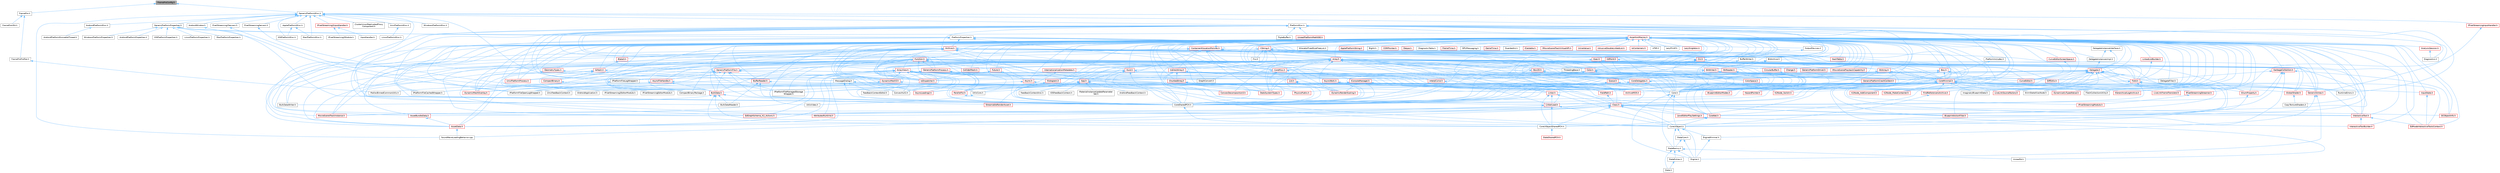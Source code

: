 digraph "FrameProConfig.h"
{
 // INTERACTIVE_SVG=YES
 // LATEX_PDF_SIZE
  bgcolor="transparent";
  edge [fontname=Helvetica,fontsize=10,labelfontname=Helvetica,labelfontsize=10];
  node [fontname=Helvetica,fontsize=10,shape=box,height=0.2,width=0.4];
  Node1 [id="Node000001",label="FrameProConfig.h",height=0.2,width=0.4,color="gray40", fillcolor="grey60", style="filled", fontcolor="black",tooltip=" "];
  Node1 -> Node2 [id="edge1_Node000001_Node000002",dir="back",color="steelblue1",style="solid",tooltip=" "];
  Node2 [id="Node000002",label="FramePro.h",height=0.2,width=0.4,color="grey40", fillcolor="white", style="filled",URL="$d1/d2c/FramePro_8h.html",tooltip=" "];
  Node2 -> Node3 [id="edge2_Node000002_Node000003",dir="back",color="steelblue1",style="solid",tooltip=" "];
  Node3 [id="Node000003",label="FrameProProfiler.h",height=0.2,width=0.4,color="grey40", fillcolor="white", style="filled",URL="$d4/dc1/FrameProProfiler_8h.html",tooltip=" "];
  Node3 -> Node4 [id="edge3_Node000003_Node000004",dir="back",color="steelblue1",style="solid",tooltip=" "];
  Node4 [id="Node000004",label="MallocBinnedCommonUtils.h",height=0.2,width=0.4,color="grey40", fillcolor="white", style="filled",URL="$dc/ded/MallocBinnedCommonUtils_8h.html",tooltip=" "];
  Node2 -> Node5 [id="edge4_Node000002_Node000005",dir="back",color="steelblue1",style="solid",tooltip=" "];
  Node5 [id="Node000005",label="FrameProUE4.h",height=0.2,width=0.4,color="grey40", fillcolor="white", style="filled",URL="$da/d68/FrameProUE4_8h.html",tooltip=" "];
  Node1 -> Node6 [id="edge5_Node000001_Node000006",dir="back",color="steelblue1",style="solid",tooltip=" "];
  Node6 [id="Node000006",label="GenericPlatformMisc.h",height=0.2,width=0.4,color="grey40", fillcolor="white", style="filled",URL="$db/d9a/GenericPlatformMisc_8h.html",tooltip=" "];
  Node6 -> Node7 [id="edge6_Node000006_Node000007",dir="back",color="steelblue1",style="solid",tooltip=" "];
  Node7 [id="Node000007",label="AndroidPlatformMisc.h",height=0.2,width=0.4,color="grey40", fillcolor="white", style="filled",URL="$d0/d27/AndroidPlatformMisc_8h.html",tooltip=" "];
  Node7 -> Node8 [id="edge7_Node000007_Node000008",dir="back",color="steelblue1",style="solid",tooltip=" "];
  Node8 [id="Node000008",label="AndroidPlatformRunnableThread.h",height=0.2,width=0.4,color="grey40", fillcolor="white", style="filled",URL="$dd/dfc/AndroidPlatformRunnableThread_8h.html",tooltip=" "];
  Node6 -> Node9 [id="edge8_Node000006_Node000009",dir="back",color="steelblue1",style="solid",tooltip=" "];
  Node9 [id="Node000009",label="AndroidWindow.h",height=0.2,width=0.4,color="grey40", fillcolor="white", style="filled",URL="$d8/d2f/AndroidWindow_8h.html",tooltip=" "];
  Node9 -> Node10 [id="edge9_Node000009_Node000010",dir="back",color="steelblue1",style="solid",tooltip=" "];
  Node10 [id="Node000010",label="AndroidApplication.h",height=0.2,width=0.4,color="grey40", fillcolor="white", style="filled",URL="$dd/de4/AndroidApplication_8h.html",tooltip=" "];
  Node6 -> Node11 [id="edge10_Node000006_Node000011",dir="back",color="steelblue1",style="solid",tooltip=" "];
  Node11 [id="Node000011",label="ApplePlatformMisc.h",height=0.2,width=0.4,color="grey40", fillcolor="white", style="filled",URL="$dd/d91/ApplePlatformMisc_8h.html",tooltip=" "];
  Node11 -> Node12 [id="edge11_Node000011_Node000012",dir="back",color="steelblue1",style="solid",tooltip=" "];
  Node12 [id="Node000012",label="IOSPlatformMisc.h",height=0.2,width=0.4,color="grey40", fillcolor="white", style="filled",URL="$d9/da0/IOSPlatformMisc_8h.html",tooltip=" "];
  Node11 -> Node13 [id="edge12_Node000011_Node000013",dir="back",color="steelblue1",style="solid",tooltip=" "];
  Node13 [id="Node000013",label="MacPlatformMisc.h",height=0.2,width=0.4,color="grey40", fillcolor="white", style="filled",URL="$d2/da8/MacPlatformMisc_8h.html",tooltip=" "];
  Node6 -> Node14 [id="edge13_Node000006_Node000014",dir="back",color="steelblue1",style="solid",tooltip=" "];
  Node14 [id="Node000014",label="ClusterUnionReplicatedProxy\lComponent.h",height=0.2,width=0.4,color="grey40", fillcolor="white", style="filled",URL="$da/d2c/ClusterUnionReplicatedProxyComponent_8h.html",tooltip=" "];
  Node6 -> Node15 [id="edge14_Node000006_Node000015",dir="back",color="steelblue1",style="solid",tooltip=" "];
  Node15 [id="Node000015",label="Core.h",height=0.2,width=0.4,color="grey40", fillcolor="white", style="filled",URL="$d6/dd7/Core_8h.html",tooltip=" "];
  Node15 -> Node16 [id="edge15_Node000015_Node000016",dir="back",color="steelblue1",style="solid",tooltip=" "];
  Node16 [id="Node000016",label="CoreUObject.h",height=0.2,width=0.4,color="grey40", fillcolor="white", style="filled",URL="$d0/ded/CoreUObject_8h.html",tooltip=" "];
  Node16 -> Node17 [id="edge16_Node000016_Node000017",dir="back",color="steelblue1",style="solid",tooltip=" "];
  Node17 [id="Node000017",label="Engine.h",height=0.2,width=0.4,color="grey40", fillcolor="white", style="filled",URL="$d1/d34/Public_2Engine_8h.html",tooltip=" "];
  Node16 -> Node18 [id="edge17_Node000016_Node000018",dir="back",color="steelblue1",style="solid",tooltip=" "];
  Node18 [id="Node000018",label="EngineMinimal.h",height=0.2,width=0.4,color="grey40", fillcolor="white", style="filled",URL="$d0/d2c/EngineMinimal_8h.html",tooltip=" "];
  Node18 -> Node17 [id="edge18_Node000018_Node000017",dir="back",color="steelblue1",style="solid",tooltip=" "];
  Node16 -> Node19 [id="edge19_Node000016_Node000019",dir="back",color="steelblue1",style="solid",tooltip=" "];
  Node19 [id="Node000019",label="SlateBasics.h",height=0.2,width=0.4,color="grey40", fillcolor="white", style="filled",URL="$da/d2f/SlateBasics_8h.html",tooltip=" "];
  Node19 -> Node17 [id="edge20_Node000019_Node000017",dir="back",color="steelblue1",style="solid",tooltip=" "];
  Node19 -> Node20 [id="edge21_Node000019_Node000020",dir="back",color="steelblue1",style="solid",tooltip=" "];
  Node20 [id="Node000020",label="Slate.h",height=0.2,width=0.4,color="grey40", fillcolor="white", style="filled",URL="$d2/dc0/Slate_8h.html",tooltip=" "];
  Node19 -> Node21 [id="edge22_Node000019_Node000021",dir="back",color="steelblue1",style="solid",tooltip=" "];
  Node21 [id="Node000021",label="SlateExtras.h",height=0.2,width=0.4,color="grey40", fillcolor="white", style="filled",URL="$d8/dec/SlateExtras_8h.html",tooltip=" "];
  Node21 -> Node20 [id="edge23_Node000021_Node000020",dir="back",color="steelblue1",style="solid",tooltip=" "];
  Node19 -> Node22 [id="edge24_Node000019_Node000022",dir="back",color="steelblue1",style="solid",tooltip=" "];
  Node22 [id="Node000022",label="UnrealEd.h",height=0.2,width=0.4,color="grey40", fillcolor="white", style="filled",URL="$d2/d5f/UnrealEd_8h.html",tooltip=" "];
  Node16 -> Node23 [id="edge25_Node000016_Node000023",dir="back",color="steelblue1",style="solid",tooltip=" "];
  Node23 [id="Node000023",label="SlateCore.h",height=0.2,width=0.4,color="grey40", fillcolor="white", style="filled",URL="$dc/d03/SlateCore_8h.html",tooltip=" "];
  Node23 -> Node17 [id="edge26_Node000023_Node000017",dir="back",color="steelblue1",style="solid",tooltip=" "];
  Node23 -> Node19 [id="edge27_Node000023_Node000019",dir="back",color="steelblue1",style="solid",tooltip=" "];
  Node15 -> Node17 [id="edge28_Node000015_Node000017",dir="back",color="steelblue1",style="solid",tooltip=" "];
  Node15 -> Node19 [id="edge29_Node000015_Node000019",dir="back",color="steelblue1",style="solid",tooltip=" "];
  Node6 -> Node24 [id="edge30_Node000006_Node000024",dir="back",color="steelblue1",style="solid",tooltip=" "];
  Node24 [id="Node000024",label="CoreSharedPCH.h",height=0.2,width=0.4,color="grey40", fillcolor="white", style="filled",URL="$d8/de5/CoreSharedPCH_8h.html",tooltip=" "];
  Node24 -> Node25 [id="edge31_Node000024_Node000025",dir="back",color="steelblue1",style="solid",tooltip=" "];
  Node25 [id="Node000025",label="CoreUObjectSharedPCH.h",height=0.2,width=0.4,color="grey40", fillcolor="white", style="filled",URL="$de/d2f/CoreUObjectSharedPCH_8h.html",tooltip=" "];
  Node25 -> Node26 [id="edge32_Node000025_Node000026",dir="back",color="steelblue1",style="solid",tooltip=" "];
  Node26 [id="Node000026",label="SlateSharedPCH.h",height=0.2,width=0.4,color="red", fillcolor="#FFF0F0", style="filled",URL="$d1/dfc/SlateSharedPCH_8h.html",tooltip=" "];
  Node6 -> Node29 [id="edge33_Node000006_Node000029",dir="back",color="steelblue1",style="solid",tooltip=" "];
  Node29 [id="Node000029",label="GenericPlatformProperties.h",height=0.2,width=0.4,color="grey40", fillcolor="white", style="filled",URL="$d2/dcd/GenericPlatformProperties_8h.html",tooltip=" "];
  Node29 -> Node30 [id="edge34_Node000029_Node000030",dir="back",color="steelblue1",style="solid",tooltip=" "];
  Node30 [id="Node000030",label="AndroidPlatformProperties.h",height=0.2,width=0.4,color="grey40", fillcolor="white", style="filled",URL="$d3/d5f/AndroidPlatformProperties_8h.html",tooltip=" "];
  Node29 -> Node15 [id="edge35_Node000029_Node000015",dir="back",color="steelblue1",style="solid",tooltip=" "];
  Node29 -> Node24 [id="edge36_Node000029_Node000024",dir="back",color="steelblue1",style="solid",tooltip=" "];
  Node29 -> Node31 [id="edge37_Node000029_Node000031",dir="back",color="steelblue1",style="solid",tooltip=" "];
  Node31 [id="Node000031",label="IOSPlatformProperties.h",height=0.2,width=0.4,color="grey40", fillcolor="white", style="filled",URL="$d4/de1/IOSPlatformProperties_8h.html",tooltip=" "];
  Node29 -> Node32 [id="edge38_Node000029_Node000032",dir="back",color="steelblue1",style="solid",tooltip=" "];
  Node32 [id="Node000032",label="LinuxPlatformProperties.h",height=0.2,width=0.4,color="grey40", fillcolor="white", style="filled",URL="$d3/ddd/LinuxPlatformProperties_8h.html",tooltip=" "];
  Node29 -> Node33 [id="edge39_Node000029_Node000033",dir="back",color="steelblue1",style="solid",tooltip=" "];
  Node33 [id="Node000033",label="MacPlatformProperties.h",height=0.2,width=0.4,color="grey40", fillcolor="white", style="filled",URL="$d1/dd2/MacPlatformProperties_8h.html",tooltip=" "];
  Node29 -> Node34 [id="edge40_Node000029_Node000034",dir="back",color="steelblue1",style="solid",tooltip=" "];
  Node34 [id="Node000034",label="PlatformProperties.h",height=0.2,width=0.4,color="grey40", fillcolor="white", style="filled",URL="$d9/db0/PlatformProperties_8h.html",tooltip=" "];
  Node34 -> Node35 [id="edge41_Node000034_Node000035",dir="back",color="steelblue1",style="solid",tooltip=" "];
  Node35 [id="Node000035",label="Archive.h",height=0.2,width=0.4,color="red", fillcolor="#FFF0F0", style="filled",URL="$d7/d3b/Archive_8h.html",tooltip=" "];
  Node35 -> Node38 [id="edge42_Node000035_Node000038",dir="back",color="steelblue1",style="solid",tooltip=" "];
  Node38 [id="Node000038",label="ArchiveMD5.h",height=0.2,width=0.4,color="red", fillcolor="#FFF0F0", style="filled",URL="$d8/d7f/ArchiveMD5_8h.html",tooltip=" "];
  Node35 -> Node8311 [id="edge43_Node000035_Node008311",dir="back",color="steelblue1",style="solid",tooltip=" "];
  Node8311 [id="Node008311",label="Array.h",height=0.2,width=0.4,color="red", fillcolor="#FFF0F0", style="filled",URL="$df/dd0/Array_8h.html",tooltip=" "];
  Node8311 -> Node7840 [id="edge44_Node008311_Node007840",dir="back",color="steelblue1",style="solid",tooltip=" "];
  Node7840 [id="Node007840",label="App.h",height=0.2,width=0.4,color="red", fillcolor="#FFF0F0", style="filled",URL="$de/d8b/App_8h.html",tooltip=" "];
  Node7840 -> Node7841 [id="edge45_Node007840_Node007841",dir="back",color="steelblue1",style="solid",tooltip=" "];
  Node7841 [id="Node007841",label="AndroidFeedbackContext.h",height=0.2,width=0.4,color="grey40", fillcolor="white", style="filled",URL="$d3/ddd/AndroidFeedbackContext_8h.html",tooltip=" "];
  Node7840 -> Node15 [id="edge46_Node007840_Node000015",dir="back",color="steelblue1",style="solid",tooltip=" "];
  Node7840 -> Node24 [id="edge47_Node007840_Node000024",dir="back",color="steelblue1",style="solid",tooltip=" "];
  Node7840 -> Node7842 [id="edge48_Node007840_Node007842",dir="back",color="steelblue1",style="solid",tooltip=" "];
  Node7842 [id="Node007842",label="FeedbackContextAnsi.h",height=0.2,width=0.4,color="grey40", fillcolor="white", style="filled",URL="$de/d11/FeedbackContextAnsi_8h.html",tooltip=" "];
  Node7840 -> Node7843 [id="edge49_Node007840_Node007843",dir="back",color="steelblue1",style="solid",tooltip=" "];
  Node7843 [id="Node007843",label="IOSFeedbackContext.h",height=0.2,width=0.4,color="grey40", fillcolor="white", style="filled",URL="$d5/daa/IOSFeedbackContext_8h.html",tooltip=" "];
  Node7840 -> Node3814 [id="edge50_Node007840_Node003814",dir="back",color="steelblue1",style="solid",tooltip=" "];
  Node3814 [id="Node003814",label="LevelEditorPlaySettings.h",height=0.2,width=0.4,color="red", fillcolor="#FFF0F0", style="filled",URL="$d4/d3b/LevelEditorPlaySettings_8h.html",tooltip=" "];
  Node3814 -> Node22 [id="edge51_Node003814_Node000022",dir="back",color="steelblue1",style="solid",tooltip=" "];
  Node7840 -> Node4 [id="edge52_Node007840_Node000004",dir="back",color="steelblue1",style="solid",tooltip=" "];
  Node7840 -> Node490 [id="edge53_Node007840_Node000490",dir="back",color="steelblue1",style="solid",tooltip=" "];
  Node490 [id="Node000490",label="MaterialInstanceUpdateParameter\lSet.h",height=0.2,width=0.4,color="grey40", fillcolor="white", style="filled",URL="$dd/df7/MaterialInstanceUpdateParameterSet_8h.html",tooltip=" "];
  Node7840 -> Node6370 [id="edge54_Node007840_Node006370",dir="back",color="steelblue1",style="solid",tooltip=" "];
  Node6370 [id="Node006370",label="ParallelFor.h",height=0.2,width=0.4,color="red", fillcolor="#FFF0F0", style="filled",URL="$d2/da1/ParallelFor_8h.html",tooltip=" "];
  Node6370 -> Node24 [id="edge55_Node006370_Node000024",dir="back",color="steelblue1",style="solid",tooltip=" "];
  Node7840 -> Node4729 [id="edge56_Node007840_Node004729",dir="back",color="steelblue1",style="solid",tooltip=" "];
  Node4729 [id="Node004729",label="PhysicsPublic.h",height=0.2,width=0.4,color="red", fillcolor="#FFF0F0", style="filled",URL="$de/de4/PhysicsPublic_8h.html",tooltip=" "];
  Node7840 -> Node5582 [id="edge57_Node007840_Node005582",dir="back",color="steelblue1",style="solid",tooltip=" "];
  Node5582 [id="Node005582",label="StreamableRenderAsset.h",height=0.2,width=0.4,color="red", fillcolor="#FFF0F0", style="filled",URL="$d3/dbd/StreamableRenderAsset_8h.html",tooltip=" "];
  Node7840 -> Node7844 [id="edge58_Node007840_Node007844",dir="back",color="steelblue1",style="solid",tooltip=" "];
  Node7844 [id="Node007844",label="UnixFeedbackContext.h",height=0.2,width=0.4,color="grey40", fillcolor="white", style="filled",URL="$d2/db0/UnixFeedbackContext_8h.html",tooltip=" "];
  Node7840 -> Node4148 [id="edge59_Node007840_Node004148",dir="back",color="steelblue1",style="solid",tooltip=" "];
  Node4148 [id="Node004148",label="UtilsCore.h",height=0.2,width=0.4,color="grey40", fillcolor="white", style="filled",URL="$d2/d12/UtilsCore_8h.html",tooltip=" "];
  Node4148 -> Node4149 [id="edge60_Node004148_Node004149",dir="back",color="steelblue1",style="solid",tooltip=" "];
  Node4149 [id="Node004149",label="UtilsVideo.h",height=0.2,width=0.4,color="grey40", fillcolor="white", style="filled",URL="$d0/d2e/UtilsVideo_8h.html",tooltip=" "];
  Node8311 -> Node8316 [id="edge61_Node008311_Node008316",dir="back",color="steelblue1",style="solid",tooltip=" "];
  Node8316 [id="Node008316",label="ArrayView.h",height=0.2,width=0.4,color="red", fillcolor="#FFF0F0", style="filled",URL="$d7/df4/ArrayView_8h.html",tooltip=" "];
  Node8316 -> Node944 [id="edge62_Node008316_Node000944",dir="back",color="steelblue1",style="solid",tooltip=" "];
  Node944 [id="Node000944",label="AssetData.h",height=0.2,width=0.4,color="red", fillcolor="#FFF0F0", style="filled",URL="$d9/d19/AssetData_8h.html",tooltip=" "];
  Node944 -> Node1531 [id="edge63_Node000944_Node001531",dir="back",color="steelblue1",style="solid",tooltip=" "];
  Node1531 [id="Node001531",label="SoundWaveLoadingBehavior.cpp",height=0.2,width=0.4,color="grey40", fillcolor="white", style="filled",URL="$d7/d95/SoundWaveLoadingBehavior_8cpp.html",tooltip=" "];
  Node8316 -> Node5343 [id="edge64_Node008316_Node005343",dir="back",color="steelblue1",style="solid",tooltip=" "];
  Node5343 [id="Node005343",label="AsyncLoading2.h",height=0.2,width=0.4,color="red", fillcolor="#FFF0F0", style="filled",URL="$dd/db7/AsyncLoading2_8h.html",tooltip=" "];
  Node8316 -> Node1639 [id="edge65_Node008316_Node001639",dir="back",color="steelblue1",style="solid",tooltip=" "];
  Node1639 [id="Node001639",label="AttributesRuntime.h",height=0.2,width=0.4,color="red", fillcolor="#FFF0F0", style="filled",URL="$dc/dc1/AttributesRuntime_8h.html",tooltip=" "];
  Node8316 -> Node5782 [id="edge66_Node008316_Node005782",dir="back",color="steelblue1",style="solid",tooltip=" "];
  Node5782 [id="Node005782",label="ConvexHull2.h",height=0.2,width=0.4,color="grey40", fillcolor="white", style="filled",URL="$df/dc5/ConvexHull2_8h.html",tooltip=" "];
  Node8316 -> Node15 [id="edge67_Node008316_Node000015",dir="back",color="steelblue1",style="solid",tooltip=" "];
  Node8316 -> Node7825 [id="edge68_Node008316_Node007825",dir="back",color="steelblue1",style="solid",tooltip=" "];
  Node7825 [id="Node007825",label="CoreDelegates.h",height=0.2,width=0.4,color="red", fillcolor="#FFF0F0", style="filled",URL="$d9/dc2/CoreDelegates_8h.html",tooltip=" "];
  Node7825 -> Node15 [id="edge69_Node007825_Node000015",dir="back",color="steelblue1",style="solid",tooltip=" "];
  Node7825 -> Node24 [id="edge70_Node007825_Node000024",dir="back",color="steelblue1",style="solid",tooltip=" "];
  Node7825 -> Node7827 [id="edge71_Node007825_Node007827",dir="back",color="steelblue1",style="solid",tooltip=" "];
  Node7827 [id="Node007827",label="RuntimeErrors.h",height=0.2,width=0.4,color="grey40", fillcolor="white", style="filled",URL="$de/d4b/RuntimeErrors_8h.html",tooltip=" "];
  Node8316 -> Node24 [id="edge72_Node008316_Node000024",dir="back",color="steelblue1",style="solid",tooltip=" "];
  Node8316 -> Node3191 [id="edge73_Node008316_Node003191",dir="back",color="steelblue1",style="solid",tooltip=" "];
  Node3191 [id="Node003191",label="CurveEditor.h",height=0.2,width=0.4,color="red", fillcolor="#FFF0F0", style="filled",URL="$d1/d27/CurveEditor_8h.html",tooltip=" "];
  Node8316 -> Node5978 [id="edge74_Node008316_Node005978",dir="back",color="steelblue1",style="solid",tooltip=" "];
  Node5978 [id="Node005978",label="DynamicMesh3.h",height=0.2,width=0.4,color="red", fillcolor="#FFF0F0", style="filled",URL="$d5/d34/DynamicMesh3_8h.html",tooltip=" "];
  Node5978 -> Node5779 [id="edge75_Node005978_Node005779",dir="back",color="steelblue1",style="solid",tooltip=" "];
  Node5779 [id="Node005779",label="ConvexDecomposition3.h",height=0.2,width=0.4,color="red", fillcolor="#FFF0F0", style="filled",URL="$d4/d2b/ConvexDecomposition3_8h.html",tooltip=" "];
  Node5978 -> Node5991 [id="edge76_Node005978_Node005991",dir="back",color="steelblue1",style="solid",tooltip=" "];
  Node5991 [id="Node005991",label="DynamicMeshOverlay.h",height=0.2,width=0.4,color="red", fillcolor="#FFF0F0", style="filled",URL="$de/d26/DynamicMeshOverlay_8h.html",tooltip=" "];
  Node8316 -> Node5991 [id="edge77_Node008316_Node005991",dir="back",color="steelblue1",style="solid",tooltip=" "];
  Node8316 -> Node1155 [id="edge78_Node008316_Node001155",dir="back",color="steelblue1",style="solid",tooltip=" "];
  Node1155 [id="Node001155",label="EdGraphSchema_K2_Actions.h",height=0.2,width=0.4,color="red", fillcolor="#FFF0F0", style="filled",URL="$d8/d9c/EdGraphSchema__K2__Actions_8h.html",tooltip=" "];
  Node8316 -> Node6153 [id="edge79_Node008316_Node006153",dir="back",color="steelblue1",style="solid",tooltip=" "];
  Node6153 [id="Node006153",label="FindReferencersArchive.h",height=0.2,width=0.4,color="red", fillcolor="#FFF0F0", style="filled",URL="$d5/d8f/FindReferencersArchive_8h.html",tooltip=" "];
  Node6153 -> Node16 [id="edge80_Node006153_Node000016",dir="back",color="steelblue1",style="solid",tooltip=" "];
  Node8316 -> Node6286 [id="edge81_Node008316_Node006286",dir="back",color="steelblue1",style="solid",tooltip=" "];
  Node6286 [id="Node006286",label="GenericOctree.h",height=0.2,width=0.4,color="red", fillcolor="#FFF0F0", style="filled",URL="$de/de6/GenericOctree_8h.html",tooltip=" "];
  Node6286 -> Node17 [id="edge82_Node006286_Node000017",dir="back",color="steelblue1",style="solid",tooltip=" "];
  Node6286 -> Node18 [id="edge83_Node006286_Node000018",dir="back",color="steelblue1",style="solid",tooltip=" "];
  Node8316 -> Node8120 [id="edge84_Node008316_Node008120",dir="back",color="steelblue1",style="solid",tooltip=" "];
  Node8120 [id="Node008120",label="GraphConvert.h",height=0.2,width=0.4,color="grey40", fillcolor="white", style="filled",URL="$d8/d11/GraphConvert_8h.html",tooltip=" "];
  Node8316 -> Node8122 [id="edge85_Node008316_Node008122",dir="back",color="steelblue1",style="solid",tooltip=" "];
  Node8122 [id="Node008122",label="Histogram.h",height=0.2,width=0.4,color="red", fillcolor="#FFF0F0", style="filled",URL="$d7/db2/Histogram_8h.html",tooltip=" "];
  Node8122 -> Node24 [id="edge86_Node008122_Node000024",dir="back",color="steelblue1",style="solid",tooltip=" "];
  Node8316 -> Node5328 [id="edge87_Node008316_Node005328",dir="back",color="steelblue1",style="solid",tooltip=" "];
  Node5328 [id="Node005328",label="IPlatformFileManagedStorage\lWrapper.h",height=0.2,width=0.4,color="grey40", fillcolor="white", style="filled",URL="$db/d2e/IPlatformFileManagedStorageWrapper_8h.html",tooltip=" "];
  Node8316 -> Node6412 [id="edge88_Node008316_Node006412",dir="back",color="steelblue1",style="solid",tooltip=" "];
  Node6412 [id="Node006412",label="IoDispatcher.h",height=0.2,width=0.4,color="red", fillcolor="#FFF0F0", style="filled",URL="$d8/d3c/IoDispatcher_8h.html",tooltip=" "];
  Node8316 -> Node5040 [id="edge89_Node008316_Node005040",dir="back",color="steelblue1",style="solid",tooltip=" "];
  Node5040 [id="Node005040",label="Linker.h",height=0.2,width=0.4,color="red", fillcolor="#FFF0F0", style="filled",URL="$d8/d3d/Linker_8h.html",tooltip=" "];
  Node5040 -> Node16 [id="edge90_Node005040_Node000016",dir="back",color="steelblue1",style="solid",tooltip=" "];
  Node5040 -> Node25 [id="edge91_Node005040_Node000025",dir="back",color="steelblue1",style="solid",tooltip=" "];
  Node5040 -> Node3002 [id="edge92_Node005040_Node003002",dir="back",color="steelblue1",style="solid",tooltip=" "];
  Node3002 [id="Node003002",label="LinkerLoad.h",height=0.2,width=0.4,color="red", fillcolor="#FFF0F0", style="filled",URL="$d7/def/LinkerLoad_8h.html",tooltip=" "];
  Node3002 -> Node16 [id="edge93_Node003002_Node000016",dir="back",color="steelblue1",style="solid",tooltip=" "];
  Node3002 -> Node25 [id="edge94_Node003002_Node000025",dir="back",color="steelblue1",style="solid",tooltip=" "];
  Node3002 -> Node1531 [id="edge95_Node003002_Node001531",dir="back",color="steelblue1",style="solid",tooltip=" "];
  Node8316 -> Node2724 [id="edge96_Node008316_Node002724",dir="back",color="steelblue1",style="solid",tooltip=" "];
  Node2724 [id="Node002724",label="MovieSceneTrackInstance.h",height=0.2,width=0.4,color="red", fillcolor="#FFF0F0", style="filled",URL="$d4/d28/MovieSceneTrackInstance_8h.html",tooltip=" "];
  Node8316 -> Node6370 [id="edge97_Node008316_Node006370",dir="back",color="steelblue1",style="solid",tooltip=" "];
  Node8311 -> Node943 [id="edge98_Node008311_Node000943",dir="back",color="steelblue1",style="solid",tooltip=" "];
  Node943 [id="Node000943",label="AssetBundleData.h",height=0.2,width=0.4,color="red", fillcolor="#FFF0F0", style="filled",URL="$df/d47/AssetBundleData_8h.html",tooltip=" "];
  Node943 -> Node944 [id="edge99_Node000943_Node000944",dir="back",color="steelblue1",style="solid",tooltip=" "];
  Node8311 -> Node944 [id="edge100_Node008311_Node000944",dir="back",color="steelblue1",style="solid",tooltip=" "];
  Node8311 -> Node5343 [id="edge101_Node008311_Node005343",dir="back",color="steelblue1",style="solid",tooltip=" "];
  Node8311 -> Node8518 [id="edge102_Node008311_Node008518",dir="back",color="steelblue1",style="solid",tooltip=" "];
  Node8518 [id="Node008518",label="BitReader.h",height=0.2,width=0.4,color="red", fillcolor="#FFF0F0", style="filled",URL="$dd/d8b/BitReader_8h.html",tooltip=" "];
  Node8518 -> Node15 [id="edge103_Node008518_Node000015",dir="back",color="steelblue1",style="solid",tooltip=" "];
  Node8518 -> Node4527 [id="edge104_Node008518_Node004527",dir="back",color="steelblue1",style="solid",tooltip=" "];
  Node4527 [id="Node004527",label="CoreNet.h",height=0.2,width=0.4,color="red", fillcolor="#FFF0F0", style="filled",URL="$da/d1a/CoreNet_8h.html",tooltip=" "];
  Node4527 -> Node16 [id="edge105_Node004527_Node000016",dir="back",color="steelblue1",style="solid",tooltip=" "];
  Node4527 -> Node25 [id="edge106_Node004527_Node000025",dir="back",color="steelblue1",style="solid",tooltip=" "];
  Node8518 -> Node24 [id="edge107_Node008518_Node000024",dir="back",color="steelblue1",style="solid",tooltip=" "];
  Node8311 -> Node8520 [id="edge108_Node008311_Node008520",dir="back",color="steelblue1",style="solid",tooltip=" "];
  Node8520 [id="Node008520",label="BitWriter.h",height=0.2,width=0.4,color="red", fillcolor="#FFF0F0", style="filled",URL="$d5/d10/BitWriter_8h.html",tooltip=" "];
  Node8520 -> Node15 [id="edge109_Node008520_Node000015",dir="back",color="steelblue1",style="solid",tooltip=" "];
  Node8520 -> Node4527 [id="edge110_Node008520_Node004527",dir="back",color="steelblue1",style="solid",tooltip=" "];
  Node8520 -> Node24 [id="edge111_Node008520_Node000024",dir="back",color="steelblue1",style="solid",tooltip=" "];
  Node8311 -> Node1870 [id="edge112_Node008311_Node001870",dir="back",color="steelblue1",style="solid",tooltip=" "];
  Node1870 [id="Node001870",label="BlueprintActionFilter.h",height=0.2,width=0.4,color="red", fillcolor="#FFF0F0", style="filled",URL="$d5/d2a/BlueprintActionFilter_8h.html",tooltip=" "];
  Node8311 -> Node1004 [id="edge113_Node008311_Node001004",dir="back",color="steelblue1",style="solid",tooltip=" "];
  Node1004 [id="Node001004",label="BlueprintEditorModes.h",height=0.2,width=0.4,color="red", fillcolor="#FFF0F0", style="filled",URL="$d9/d70/BlueprintEditorModes_8h.html",tooltip=" "];
  Node8311 -> Node7892 [id="edge114_Node008311_Node007892",dir="back",color="steelblue1",style="solid",tooltip=" "];
  Node7892 [id="Node007892",label="Box2D.h",height=0.2,width=0.4,color="red", fillcolor="#FFF0F0", style="filled",URL="$d3/d1c/Box2D_8h.html",tooltip=" "];
  Node7892 -> Node733 [id="edge115_Node007892_Node000733",dir="back",color="steelblue1",style="solid",tooltip=" "];
  Node733 [id="Node000733",label="Class.h",height=0.2,width=0.4,color="red", fillcolor="#FFF0F0", style="filled",URL="$d4/d05/Class_8h.html",tooltip=" "];
  Node733 -> Node943 [id="edge116_Node000733_Node000943",dir="back",color="steelblue1",style="solid",tooltip=" "];
  Node733 -> Node944 [id="edge117_Node000733_Node000944",dir="back",color="steelblue1",style="solid",tooltip=" "];
  Node733 -> Node1639 [id="edge118_Node000733_Node001639",dir="back",color="steelblue1",style="solid",tooltip=" "];
  Node733 -> Node1870 [id="edge119_Node000733_Node001870",dir="back",color="steelblue1",style="solid",tooltip=" "];
  Node733 -> Node4527 [id="edge120_Node000733_Node004527",dir="back",color="steelblue1",style="solid",tooltip=" "];
  Node733 -> Node16 [id="edge121_Node000733_Node000016",dir="back",color="steelblue1",style="solid",tooltip=" "];
  Node733 -> Node25 [id="edge122_Node000733_Node000025",dir="back",color="steelblue1",style="solid",tooltip=" "];
  Node733 -> Node1155 [id="edge123_Node000733_Node001155",dir="back",color="steelblue1",style="solid",tooltip=" "];
  Node733 -> Node4805 [id="edge124_Node000733_Node004805",dir="back",color="steelblue1",style="solid",tooltip=" "];
  Node4805 [id="Node004805",label="GCObjectInfo.h",height=0.2,width=0.4,color="red", fillcolor="#FFF0F0", style="filled",URL="$d3/d0f/GCObjectInfo_8h.html",tooltip=" "];
  Node733 -> Node331 [id="edge125_Node000733_Node000331",dir="back",color="steelblue1",style="solid",tooltip=" "];
  Node331 [id="Node000331",label="InteractiveTool.h",height=0.2,width=0.4,color="red", fillcolor="#FFF0F0", style="filled",URL="$d5/d55/InteractiveTool_8h.html",tooltip=" "];
  Node331 -> Node339 [id="edge126_Node000331_Node000339",dir="back",color="steelblue1",style="solid",tooltip=" "];
  Node339 [id="Node000339",label="EdModeInteractiveToolsContext.h",height=0.2,width=0.4,color="red", fillcolor="#FFF0F0", style="filled",URL="$d7/da4/EdModeInteractiveToolsContext_8h.html",tooltip=" "];
  Node331 -> Node362 [id="edge127_Node000331_Node000362",dir="back",color="steelblue1",style="solid",tooltip=" "];
  Node362 [id="Node000362",label="InteractiveToolBuilder.h",height=0.2,width=0.4,color="red", fillcolor="#FFF0F0", style="filled",URL="$d1/d03/InteractiveToolBuilder_8h.html",tooltip=" "];
  Node733 -> Node3814 [id="edge128_Node000733_Node003814",dir="back",color="steelblue1",style="solid",tooltip=" "];
  Node733 -> Node2724 [id="edge129_Node000733_Node002724",dir="back",color="steelblue1",style="solid",tooltip=" "];
  Node7892 -> Node15 [id="edge130_Node007892_Node000015",dir="back",color="steelblue1",style="solid",tooltip=" "];
  Node7892 -> Node5353 [id="edge131_Node007892_Node005353",dir="back",color="steelblue1",style="solid",tooltip=" "];
  Node5353 [id="Node005353",label="CoreMinimal.h",height=0.2,width=0.4,color="red", fillcolor="#FFF0F0", style="filled",URL="$d7/d67/CoreMinimal_8h.html",tooltip=" "];
  Node5353 -> Node3046 [id="edge132_Node005353_Node003046",dir="back",color="steelblue1",style="solid",tooltip=" "];
  Node3046 [id="Node003046",label="AnimStateAliasNode.h",height=0.2,width=0.4,color="grey40", fillcolor="white", style="filled",URL="$d1/dd2/AnimStateAliasNode_8h.html",tooltip=" "];
  Node5353 -> Node38 [id="edge133_Node005353_Node000038",dir="back",color="steelblue1",style="solid",tooltip=" "];
  Node5353 -> Node5343 [id="edge134_Node005353_Node005343",dir="back",color="steelblue1",style="solid",tooltip=" "];
  Node5353 -> Node1870 [id="edge135_Node005353_Node001870",dir="back",color="steelblue1",style="solid",tooltip=" "];
  Node5353 -> Node1004 [id="edge136_Node005353_Node001004",dir="back",color="steelblue1",style="solid",tooltip=" "];
  Node5353 -> Node5572 [id="edge137_Node005353_Node005572",dir="back",color="steelblue1",style="solid",tooltip=" "];
  Node5572 [id="Node005572",label="BulkData.h",height=0.2,width=0.4,color="red", fillcolor="#FFF0F0", style="filled",URL="$d4/d8e/BulkData_8h.html",tooltip=" "];
  Node5572 -> Node5573 [id="edge138_Node005572_Node005573",dir="back",color="steelblue1",style="solid",tooltip=" "];
  Node5573 [id="Node005573",label="BulkDataReader.h",height=0.2,width=0.4,color="grey40", fillcolor="white", style="filled",URL="$d4/d9b/BulkDataReader_8h.html",tooltip=" "];
  Node5572 -> Node5575 [id="edge139_Node005572_Node005575",dir="back",color="steelblue1",style="solid",tooltip=" "];
  Node5575 [id="Node005575",label="BulkDataWriter.h",height=0.2,width=0.4,color="grey40", fillcolor="white", style="filled",URL="$dc/dcb/BulkDataWriter_8h.html",tooltip=" "];
  Node5572 -> Node16 [id="edge140_Node005572_Node000016",dir="back",color="steelblue1",style="solid",tooltip=" "];
  Node5572 -> Node25 [id="edge141_Node005572_Node000025",dir="back",color="steelblue1",style="solid",tooltip=" "];
  Node5572 -> Node5582 [id="edge142_Node005572_Node005582",dir="back",color="steelblue1",style="solid",tooltip=" "];
  Node5353 -> Node5779 [id="edge143_Node005353_Node005779",dir="back",color="steelblue1",style="solid",tooltip=" "];
  Node5353 -> Node5782 [id="edge144_Node005353_Node005782",dir="back",color="steelblue1",style="solid",tooltip=" "];
  Node5353 -> Node15 [id="edge145_Node005353_Node000015",dir="back",color="steelblue1",style="solid",tooltip=" "];
  Node5353 -> Node24 [id="edge146_Node005353_Node000024",dir="back",color="steelblue1",style="solid",tooltip=" "];
  Node5353 -> Node5967 [id="edge147_Node005353_Node005967",dir="back",color="steelblue1",style="solid",tooltip=" "];
  Node5967 [id="Node005967",label="DynamicRenderScaling.h",height=0.2,width=0.4,color="red", fillcolor="#FFF0F0", style="filled",URL="$df/d37/DynamicRenderScaling_8h.html",tooltip=" "];
  Node5353 -> Node6076 [id="edge148_Node005353_Node006076",dir="back",color="steelblue1",style="solid",tooltip=" "];
  Node6076 [id="Node006076",label="DynamicallyTypedValue.h",height=0.2,width=0.4,color="red", fillcolor="#FFF0F0", style="filled",URL="$db/d80/DynamicallyTypedValue_8h.html",tooltip=" "];
  Node5353 -> Node1155 [id="edge149_Node005353_Node001155",dir="back",color="steelblue1",style="solid",tooltip=" "];
  Node5353 -> Node4130 [id="edge150_Node005353_Node004130",dir="back",color="steelblue1",style="solid",tooltip=" "];
  Node4130 [id="Node004130",label="FeedbackContextEditor.h",height=0.2,width=0.4,color="grey40", fillcolor="white", style="filled",URL="$de/d93/FeedbackContextEditor_8h.html",tooltip=" "];
  Node5353 -> Node6153 [id="edge151_Node005353_Node006153",dir="back",color="steelblue1",style="solid",tooltip=" "];
  Node5353 -> Node6159 [id="edge152_Node005353_Node006159",dir="back",color="steelblue1",style="solid",tooltip=" "];
  Node6159 [id="Node006159",label="FleshCollectionUtility.h",height=0.2,width=0.4,color="grey40", fillcolor="white", style="filled",URL="$d4/d53/FleshCollectionUtility_8h.html",tooltip=" "];
  Node5353 -> Node6286 [id="edge153_Node005353_Node006286",dir="back",color="steelblue1",style="solid",tooltip=" "];
  Node5353 -> Node300 [id="edge154_Node005353_Node000300",dir="back",color="steelblue1",style="solid",tooltip=" "];
  Node300 [id="Node000300",label="GlobalShader.h",height=0.2,width=0.4,color="red", fillcolor="#FFF0F0", style="filled",URL="$db/de3/GlobalShader_8h.html",tooltip=" "];
  Node300 -> Node297 [id="edge155_Node000300_Node000297",dir="back",color="steelblue1",style="solid",tooltip=" "];
  Node297 [id="Node000297",label="CopyTextureShaders.h",height=0.2,width=0.4,color="grey40", fillcolor="white", style="filled",URL="$dc/d7f/CopyTextureShaders_8h.html",tooltip=" "];
  Node5353 -> Node6357 [id="edge156_Node005353_Node006357",dir="back",color="steelblue1",style="solid",tooltip=" "];
  Node6357 [id="Node006357",label="HazardPointer.h",height=0.2,width=0.4,color="red", fillcolor="#FFF0F0", style="filled",URL="$d5/d08/HazardPointer_8h.html",tooltip=" "];
  Node5353 -> Node53 [id="edge157_Node005353_Node000053",dir="back",color="steelblue1",style="solid",tooltip=" "];
  Node53 [id="Node000053",label="HierarchicalLogArchive.h",height=0.2,width=0.4,color="red", fillcolor="#FFF0F0", style="filled",URL="$df/d85/HierarchicalLogArchive_8h.html",tooltip=" "];
  Node5353 -> Node4583 [id="edge158_Node005353_Node004583",dir="back",color="steelblue1",style="solid",tooltip=" "];
  Node4583 [id="Node004583",label="IPixelStreaming2EditorModule.h",height=0.2,width=0.4,color="grey40", fillcolor="white", style="filled",URL="$d3/d62/IPixelStreaming2EditorModule_8h.html",tooltip=" "];
  Node5353 -> Node4585 [id="edge159_Node005353_Node004585",dir="back",color="steelblue1",style="solid",tooltip=" "];
  Node4585 [id="Node004585",label="IPixelStreamingEditorModule.h",height=0.2,width=0.4,color="grey40", fillcolor="white", style="filled",URL="$da/dcc/IPixelStreamingEditorModule_8h.html",tooltip=" "];
  Node5353 -> Node4139 [id="edge160_Node005353_Node004139",dir="back",color="steelblue1",style="solid",tooltip=" "];
  Node4139 [id="Node004139",label="IPixelStreamingModule.h",height=0.2,width=0.4,color="red", fillcolor="#FFF0F0", style="filled",URL="$d2/d87/IPixelStreamingModule_8h.html",tooltip=" "];
  Node5353 -> Node4138 [id="edge161_Node005353_Node004138",dir="back",color="steelblue1",style="solid",tooltip=" "];
  Node4138 [id="Node004138",label="IPixelStreamingStreamer.h",height=0.2,width=0.4,color="red", fillcolor="#FFF0F0", style="filled",URL="$d8/d28/IPixelStreamingStreamer_8h.html",tooltip=" "];
  Node4138 -> Node4139 [id="edge162_Node004138_Node004139",dir="back",color="steelblue1",style="solid",tooltip=" "];
  Node5353 -> Node1335 [id="edge163_Node005353_Node001335",dir="back",color="steelblue1",style="solid",tooltip=" "];
  Node1335 [id="Node001335",label="ImaginaryBlueprintData.h",height=0.2,width=0.4,color="grey40", fillcolor="white", style="filled",URL="$d9/d16/ImaginaryBlueprintData_8h.html",tooltip=" "];
  Node5353 -> Node4850 [id="edge164_Node005353_Node004850",dir="back",color="steelblue1",style="solid",tooltip=" "];
  Node4850 [id="Node004850",label="InputState.h",height=0.2,width=0.4,color="red", fillcolor="#FFF0F0", style="filled",URL="$d7/dfa/InputState_8h.html",tooltip=" "];
  Node4850 -> Node339 [id="edge165_Node004850_Node000339",dir="back",color="steelblue1",style="solid",tooltip=" "];
  Node5353 -> Node331 [id="edge166_Node005353_Node000331",dir="back",color="steelblue1",style="solid",tooltip=" "];
  Node5353 -> Node362 [id="edge167_Node005353_Node000362",dir="back",color="steelblue1",style="solid",tooltip=" "];
  Node5353 -> Node1038 [id="edge168_Node005353_Node001038",dir="back",color="steelblue1",style="solid",tooltip=" "];
  Node1038 [id="Node001038",label="K2Node_AddComponent.h",height=0.2,width=0.4,color="red", fillcolor="#FFF0F0", style="filled",URL="$d9/dc9/K2Node__AddComponent_8h.html",tooltip=" "];
  Node5353 -> Node1823 [id="edge169_Node005353_Node001823",dir="back",color="steelblue1",style="solid",tooltip=" "];
  Node1823 [id="Node001823",label="K2Node_MakeContainer.h",height=0.2,width=0.4,color="red", fillcolor="#FFF0F0", style="filled",URL="$d8/de7/K2Node__MakeContainer_8h.html",tooltip=" "];
  Node5353 -> Node1835 [id="edge170_Node005353_Node001835",dir="back",color="steelblue1",style="solid",tooltip=" "];
  Node1835 [id="Node001835",label="K2Node_Switch.h",height=0.2,width=0.4,color="red", fillcolor="#FFF0F0", style="filled",URL="$dc/d1a/K2Node__Switch_8h.html",tooltip=" "];
  Node5353 -> Node3814 [id="edge171_Node005353_Node003814",dir="back",color="steelblue1",style="solid",tooltip=" "];
  Node5353 -> Node5040 [id="edge172_Node005353_Node005040",dir="back",color="steelblue1",style="solid",tooltip=" "];
  Node5353 -> Node3002 [id="edge173_Node005353_Node003002",dir="back",color="steelblue1",style="solid",tooltip=" "];
  Node5353 -> Node3862 [id="edge174_Node005353_Node003862",dir="back",color="steelblue1",style="solid",tooltip=" "];
  Node3862 [id="Node003862",label="LiveLinkFrameTranslator.h",height=0.2,width=0.4,color="red", fillcolor="#FFF0F0", style="filled",URL="$d8/df5/LiveLinkFrameTranslator_8h.html",tooltip=" "];
  Node5353 -> Node6657 [id="edge175_Node005353_Node006657",dir="back",color="steelblue1",style="solid",tooltip=" "];
  Node6657 [id="Node006657",label="LiveLinkSourceFactory.h",height=0.2,width=0.4,color="red", fillcolor="#FFF0F0", style="filled",URL="$d2/d7f/LiveLinkSourceFactory_8h.html",tooltip=" "];
  Node5353 -> Node4729 [id="edge176_Node005353_Node004729",dir="back",color="steelblue1",style="solid",tooltip=" "];
  Node5353 -> Node5582 [id="edge177_Node005353_Node005582",dir="back",color="steelblue1",style="solid",tooltip=" "];
  Node5353 -> Node4148 [id="edge178_Node005353_Node004148",dir="back",color="steelblue1",style="solid",tooltip=" "];
  Node7892 -> Node24 [id="edge179_Node007892_Node000024",dir="back",color="steelblue1",style="solid",tooltip=" "];
  Node8311 -> Node5572 [id="edge180_Node008311_Node005572",dir="back",color="steelblue1",style="solid",tooltip=" "];
  Node8311 -> Node8522 [id="edge181_Node008311_Node008522",dir="back",color="steelblue1",style="solid",tooltip=" "];
  Node8522 [id="Node008522",label="Change.h",height=0.2,width=0.4,color="red", fillcolor="#FFF0F0", style="filled",URL="$d2/d78/Change_8h.html",tooltip=" "];
  Node8311 -> Node8524 [id="edge182_Node008311_Node008524",dir="back",color="steelblue1",style="solid",tooltip=" "];
  Node8524 [id="Node008524",label="CircularBuffer.h",height=0.2,width=0.4,color="red", fillcolor="#FFF0F0", style="filled",URL="$de/dc4/CircularBuffer_8h.html",tooltip=" "];
  Node8524 -> Node15 [id="edge183_Node008524_Node000015",dir="back",color="steelblue1",style="solid",tooltip=" "];
  Node8311 -> Node733 [id="edge184_Node008311_Node000733",dir="back",color="steelblue1",style="solid",tooltip=" "];
  Node8311 -> Node6065 [id="edge185_Node008311_Node006065",dir="back",color="steelblue1",style="solid",tooltip=" "];
  Node6065 [id="Node006065",label="ColliderMesh.h",height=0.2,width=0.4,color="red", fillcolor="#FFF0F0", style="filled",URL="$d8/d3c/ColliderMesh_8h.html",tooltip=" "];
  Node8311 -> Node7416 [id="edge186_Node008311_Node007416",dir="back",color="steelblue1",style="solid",tooltip=" "];
  Node7416 [id="Node007416",label="Color.h",height=0.2,width=0.4,color="red", fillcolor="#FFF0F0", style="filled",URL="$dd/dac/Color_8h.html",tooltip=" "];
  Node7416 -> Node7428 [id="edge187_Node007416_Node007428",dir="back",color="steelblue1",style="solid",tooltip=" "];
  Node7428 [id="Node007428",label="ColorSpace.h",height=0.2,width=0.4,color="red", fillcolor="#FFF0F0", style="filled",URL="$de/d18/ColorSpace_8h.html",tooltip=" "];
  Node7416 -> Node15 [id="edge188_Node007416_Node000015",dir="back",color="steelblue1",style="solid",tooltip=" "];
  Node7416 -> Node24 [id="edge189_Node007416_Node000024",dir="back",color="steelblue1",style="solid",tooltip=" "];
  Node7416 -> Node3238 [id="edge190_Node007416_Node003238",dir="back",color="steelblue1",style="solid",tooltip=" "];
  Node3238 [id="Node003238",label="DiffUtils.h",height=0.2,width=0.4,color="red", fillcolor="#FFF0F0", style="filled",URL="$d4/d91/DiffUtils_8h.html",tooltip=" "];
  Node7416 -> Node7443 [id="edge191_Node007416_Node007443",dir="back",color="steelblue1",style="solid",tooltip=" "];
  Node7443 [id="Node007443",label="IPlatformFileLogWrapper.h",height=0.2,width=0.4,color="grey40", fillcolor="white", style="filled",URL="$d4/d5f/IPlatformFileLogWrapper_8h.html",tooltip=" "];
  Node7443 -> Node7444 [id="edge192_Node007443_Node007444",dir="back",color="steelblue1",style="solid",tooltip=" "];
  Node7444 [id="Node007444",label="IPlatformFileCachedWrapper.h",height=0.2,width=0.4,color="grey40", fillcolor="white", style="filled",URL="$d2/d1a/IPlatformFileCachedWrapper_8h.html",tooltip=" "];
  Node7416 -> Node7445 [id="edge193_Node007416_Node007445",dir="back",color="steelblue1",style="solid",tooltip=" "];
  Node7445 [id="Node007445",label="InterpCurve.h",height=0.2,width=0.4,color="red", fillcolor="#FFF0F0", style="filled",URL="$d2/d1c/InterpCurve_8h.html",tooltip=" "];
  Node7445 -> Node15 [id="edge194_Node007445_Node000015",dir="back",color="steelblue1",style="solid",tooltip=" "];
  Node7445 -> Node24 [id="edge195_Node007445_Node000024",dir="back",color="steelblue1",style="solid",tooltip=" "];
  Node7416 -> Node1835 [id="edge196_Node007416_Node001835",dir="back",color="steelblue1",style="solid",tooltip=" "];
  Node7416 -> Node7452 [id="edge197_Node007416_Node007452",dir="back",color="steelblue1",style="solid",tooltip=" "];
  Node7452 [id="Node007452",label="StatsSystemTypes.h",height=0.2,width=0.4,color="red", fillcolor="#FFF0F0", style="filled",URL="$d1/d5a/StatsSystemTypes_8h.html",tooltip=" "];
  Node8311 -> Node8321 [id="edge198_Node008311_Node008321",dir="back",color="steelblue1",style="solid",tooltip=" "];
  Node8321 [id="Node008321",label="CompactBinaryPackage.h",height=0.2,width=0.4,color="grey40", fillcolor="white", style="filled",URL="$de/d7e/CompactBinaryPackage_8h.html",tooltip=" "];
  Node8311 -> Node5779 [id="edge199_Node008311_Node005779",dir="back",color="steelblue1",style="solid",tooltip=" "];
  Node8311 -> Node5782 [id="edge200_Node008311_Node005782",dir="back",color="steelblue1",style="solid",tooltip=" "];
  Node8311 -> Node15 [id="edge201_Node008311_Node000015",dir="back",color="steelblue1",style="solid",tooltip=" "];
  Node8311 -> Node7825 [id="edge202_Node008311_Node007825",dir="back",color="steelblue1",style="solid",tooltip=" "];
  Node8311 -> Node5353 [id="edge203_Node008311_Node005353",dir="back",color="steelblue1",style="solid",tooltip=" "];
  Node8311 -> Node7992 [id="edge204_Node008311_Node007992",dir="back",color="steelblue1",style="solid",tooltip=" "];
  Node7992 [id="Node007992",label="CoreMisc.h",height=0.2,width=0.4,color="red", fillcolor="#FFF0F0", style="filled",URL="$d8/d97/CoreMisc_8h.html",tooltip=" "];
  Node7992 -> Node7840 [id="edge205_Node007992_Node007840",dir="back",color="steelblue1",style="solid",tooltip=" "];
  Node7992 -> Node15 [id="edge206_Node007992_Node000015",dir="back",color="steelblue1",style="solid",tooltip=" "];
  Node7992 -> Node24 [id="edge207_Node007992_Node000024",dir="back",color="steelblue1",style="solid",tooltip=" "];
  Node7992 -> Node4729 [id="edge208_Node007992_Node004729",dir="back",color="steelblue1",style="solid",tooltip=" "];
  Node8311 -> Node4527 [id="edge209_Node008311_Node004527",dir="back",color="steelblue1",style="solid",tooltip=" "];
  Node8311 -> Node24 [id="edge210_Node008311_Node000024",dir="back",color="steelblue1",style="solid",tooltip=" "];
  Node8311 -> Node3191 [id="edge211_Node008311_Node003191",dir="back",color="steelblue1",style="solid",tooltip=" "];
  Node8311 -> Node3238 [id="edge212_Node008311_Node003238",dir="back",color="steelblue1",style="solid",tooltip=" "];
  Node8311 -> Node5978 [id="edge213_Node008311_Node005978",dir="back",color="steelblue1",style="solid",tooltip=" "];
  Node8311 -> Node5991 [id="edge214_Node008311_Node005991",dir="back",color="steelblue1",style="solid",tooltip=" "];
  Node8311 -> Node5967 [id="edge215_Node008311_Node005967",dir="back",color="steelblue1",style="solid",tooltip=" "];
  Node8311 -> Node1155 [id="edge216_Node008311_Node001155",dir="back",color="steelblue1",style="solid",tooltip=" "];
  Node8311 -> Node339 [id="edge217_Node008311_Node000339",dir="back",color="steelblue1",style="solid",tooltip=" "];
  Node8311 -> Node3245 [id="edge218_Node008311_Node003245",dir="back",color="steelblue1",style="solid",tooltip=" "];
  Node3245 [id="Node003245",label="EnumProperty.h",height=0.2,width=0.4,color="red", fillcolor="#FFF0F0", style="filled",URL="$de/d91/EnumProperty_8h.html",tooltip=" "];
  Node3245 -> Node16 [id="edge219_Node003245_Node000016",dir="back",color="steelblue1",style="solid",tooltip=" "];
  Node8311 -> Node5331 [id="edge220_Node008311_Node005331",dir="back",color="steelblue1",style="solid",tooltip=" "];
  Node5331 [id="Node005331",label="Field.h",height=0.2,width=0.4,color="red", fillcolor="#FFF0F0", style="filled",URL="$d8/db3/Field_8h.html",tooltip=" "];
  Node5331 -> Node1870 [id="edge221_Node005331_Node001870",dir="back",color="steelblue1",style="solid",tooltip=" "];
  Node5331 -> Node733 [id="edge222_Node005331_Node000733",dir="back",color="steelblue1",style="solid",tooltip=" "];
  Node5331 -> Node4527 [id="edge223_Node005331_Node004527",dir="back",color="steelblue1",style="solid",tooltip=" "];
  Node5331 -> Node3245 [id="edge224_Node005331_Node003245",dir="back",color="steelblue1",style="solid",tooltip=" "];
  Node5331 -> Node5333 [id="edge225_Node005331_Node005333",dir="back",color="steelblue1",style="solid",tooltip=" "];
  Node5333 [id="Node005333",label="FieldPath.h",height=0.2,width=0.4,color="red", fillcolor="#FFF0F0", style="filled",URL="$d7/d6c/FieldPath_8h.html",tooltip=" "];
  Node5333 -> Node733 [id="edge226_Node005333_Node000733",dir="back",color="steelblue1",style="solid",tooltip=" "];
  Node8311 -> Node5333 [id="edge227_Node008311_Node005333",dir="back",color="steelblue1",style="solid",tooltip=" "];
  Node8311 -> Node6153 [id="edge228_Node008311_Node006153",dir="back",color="steelblue1",style="solid",tooltip=" "];
  Node8311 -> Node6286 [id="edge229_Node008311_Node006286",dir="back",color="steelblue1",style="solid",tooltip=" "];
  Node8311 -> Node7684 [id="edge230_Node008311_Node007684",dir="back",color="steelblue1",style="solid",tooltip=" "];
  Node7684 [id="Node007684",label="GenericPlatformCrashContext.h",height=0.2,width=0.4,color="red", fillcolor="#FFF0F0", style="filled",URL="$dd/d2c/GenericPlatformCrashContext_8h.html",tooltip=" "];
  Node8311 -> Node5326 [id="edge231_Node008311_Node005326",dir="back",color="steelblue1",style="solid",tooltip=" "];
  Node5326 [id="Node005326",label="GenericPlatformDriver.h",height=0.2,width=0.4,color="red", fillcolor="#FFF0F0", style="filled",URL="$d6/d35/GenericPlatformDriver_8h.html",tooltip=" "];
  Node8311 -> Node7820 [id="edge232_Node008311_Node007820",dir="back",color="steelblue1",style="solid",tooltip=" "];
  Node7820 [id="Node007820",label="GenericPlatformFile.h",height=0.2,width=0.4,color="red", fillcolor="#FFF0F0", style="filled",URL="$d7/d2d/GenericPlatformFile_8h.html",tooltip=" "];
  Node7820 -> Node7457 [id="edge233_Node007820_Node007457",dir="back",color="steelblue1",style="solid",tooltip=" "];
  Node7457 [id="Node007457",label="AsyncFileHandle.h",height=0.2,width=0.4,color="red", fillcolor="#FFF0F0", style="filled",URL="$df/dc4/AsyncFileHandle_8h.html",tooltip=" "];
  Node7457 -> Node5572 [id="edge234_Node007457_Node005572",dir="back",color="steelblue1",style="solid",tooltip=" "];
  Node7457 -> Node16 [id="edge235_Node007457_Node000016",dir="back",color="steelblue1",style="solid",tooltip=" "];
  Node7457 -> Node7459 [id="edge236_Node007457_Node007459",dir="back",color="steelblue1",style="solid",tooltip=" "];
  Node7459 [id="Node007459",label="IPlatformFileOpenLogWrapper.h",height=0.2,width=0.4,color="grey40", fillcolor="white", style="filled",URL="$d2/d2f/IPlatformFileOpenLogWrapper_8h.html",tooltip=" "];
  Node7820 -> Node5572 [id="edge237_Node007820_Node005572",dir="back",color="steelblue1",style="solid",tooltip=" "];
  Node7820 -> Node15 [id="edge238_Node007820_Node000015",dir="back",color="steelblue1",style="solid",tooltip=" "];
  Node7820 -> Node7825 [id="edge239_Node007820_Node007825",dir="back",color="steelblue1",style="solid",tooltip=" "];
  Node7820 -> Node24 [id="edge240_Node007820_Node000024",dir="back",color="steelblue1",style="solid",tooltip=" "];
  Node7820 -> Node7444 [id="edge241_Node007820_Node007444",dir="back",color="steelblue1",style="solid",tooltip=" "];
  Node7820 -> Node7443 [id="edge242_Node007820_Node007443",dir="back",color="steelblue1",style="solid",tooltip=" "];
  Node7820 -> Node5328 [id="edge243_Node007820_Node005328",dir="back",color="steelblue1",style="solid",tooltip=" "];
  Node7820 -> Node7459 [id="edge244_Node007820_Node007459",dir="back",color="steelblue1",style="solid",tooltip=" "];
  Node7820 -> Node6412 [id="edge245_Node007820_Node006412",dir="back",color="steelblue1",style="solid",tooltip=" "];
  Node8311 -> Node8538 [id="edge246_Node008311_Node008538",dir="back",color="steelblue1",style="solid",tooltip=" "];
  Node8538 [id="Node008538",label="GenericPlatformProcess.h",height=0.2,width=0.4,color="red", fillcolor="#FFF0F0", style="filled",URL="$d1/dee/GenericPlatformProcess_8h.html",tooltip=" "];
  Node8538 -> Node15 [id="edge247_Node008538_Node000015",dir="back",color="steelblue1",style="solid",tooltip=" "];
  Node8538 -> Node24 [id="edge248_Node008538_Node000024",dir="back",color="steelblue1",style="solid",tooltip=" "];
  Node8538 -> Node8544 [id="edge249_Node008538_Node008544",dir="back",color="steelblue1",style="solid",tooltip=" "];
  Node8544 [id="Node008544",label="UnixPlatformProcess.h",height=0.2,width=0.4,color="red", fillcolor="#FFF0F0", style="filled",URL="$d1/db6/UnixPlatformProcess_8h.html",tooltip=" "];
  Node8311 -> Node300 [id="edge250_Node008311_Node000300",dir="back",color="steelblue1",style="solid",tooltip=" "];
  Node8311 -> Node8120 [id="edge251_Node008311_Node008120",dir="back",color="steelblue1",style="solid",tooltip=" "];
  Node8311 -> Node6357 [id="edge252_Node008311_Node006357",dir="back",color="steelblue1",style="solid",tooltip=" "];
  Node8311 -> Node8122 [id="edge253_Node008311_Node008122",dir="back",color="steelblue1",style="solid",tooltip=" "];
  Node8311 -> Node7489 [id="edge254_Node008311_Node007489",dir="back",color="steelblue1",style="solid",tooltip=" "];
  Node7489 [id="Node007489",label="IMovieScenePlaybackCapability.h",height=0.2,width=0.4,color="red", fillcolor="#FFF0F0", style="filled",URL="$dd/d2c/IMovieScenePlaybackCapability_8h.html",tooltip=" "];
  Node8311 -> Node5328 [id="edge255_Node008311_Node005328",dir="back",color="steelblue1",style="solid",tooltip=" "];
  Node8311 -> Node7459 [id="edge256_Node008311_Node007459",dir="back",color="steelblue1",style="solid",tooltip=" "];
  Node8311 -> Node1335 [id="edge257_Node008311_Node001335",dir="back",color="steelblue1",style="solid",tooltip=" "];
  Node8311 -> Node8548 [id="edge258_Node008311_Node008548",dir="back",color="steelblue1",style="solid",tooltip=" "];
  Node8548 [id="Node008548",label="IndirectArray.h",height=0.2,width=0.4,color="red", fillcolor="#FFF0F0", style="filled",URL="$de/d0e/IndirectArray_8h.html",tooltip=" "];
  Node8548 -> Node8549 [id="edge259_Node008548_Node008549",dir="back",color="steelblue1",style="solid",tooltip=" "];
  Node8549 [id="Node008549",label="ChunkedArray.h",height=0.2,width=0.4,color="red", fillcolor="#FFF0F0", style="filled",URL="$d8/db0/ChunkedArray_8h.html",tooltip=" "];
  Node8549 -> Node15 [id="edge260_Node008549_Node000015",dir="back",color="steelblue1",style="solid",tooltip=" "];
  Node8549 -> Node24 [id="edge261_Node008549_Node000024",dir="back",color="steelblue1",style="solid",tooltip=" "];
  Node8549 -> Node7452 [id="edge262_Node008549_Node007452",dir="back",color="steelblue1",style="solid",tooltip=" "];
  Node8548 -> Node5779 [id="edge263_Node008548_Node005779",dir="back",color="steelblue1",style="solid",tooltip=" "];
  Node8548 -> Node15 [id="edge264_Node008548_Node000015",dir="back",color="steelblue1",style="solid",tooltip=" "];
  Node8548 -> Node24 [id="edge265_Node008548_Node000024",dir="back",color="steelblue1",style="solid",tooltip=" "];
  Node8311 -> Node331 [id="edge266_Node008311_Node000331",dir="back",color="steelblue1",style="solid",tooltip=" "];
  Node8311 -> Node8025 [id="edge267_Node008311_Node008025",dir="back",color="steelblue1",style="solid",tooltip=" "];
  Node8025 [id="Node008025",label="InternationalizationMetadata.h",height=0.2,width=0.4,color="red", fillcolor="#FFF0F0", style="filled",URL="$dd/df8/InternationalizationMetadata_8h.html",tooltip=" "];
  Node8025 -> Node24 [id="edge268_Node008025_Node000024",dir="back",color="steelblue1",style="solid",tooltip=" "];
  Node8311 -> Node7445 [id="edge269_Node008311_Node007445",dir="back",color="steelblue1",style="solid",tooltip=" "];
  Node8311 -> Node6412 [id="edge270_Node008311_Node006412",dir="back",color="steelblue1",style="solid",tooltip=" "];
  Node8311 -> Node1038 [id="edge271_Node008311_Node001038",dir="back",color="steelblue1",style="solid",tooltip=" "];
  Node8311 -> Node1823 [id="edge272_Node008311_Node001823",dir="back",color="steelblue1",style="solid",tooltip=" "];
  Node8311 -> Node5040 [id="edge273_Node008311_Node005040",dir="back",color="steelblue1",style="solid",tooltip=" "];
  Node8311 -> Node3002 [id="edge274_Node008311_Node003002",dir="back",color="steelblue1",style="solid",tooltip=" "];
  Node8311 -> Node2724 [id="edge275_Node008311_Node002724",dir="back",color="steelblue1",style="solid",tooltip=" "];
  Node8311 -> Node6370 [id="edge276_Node008311_Node006370",dir="back",color="steelblue1",style="solid",tooltip=" "];
  Node8311 -> Node7452 [id="edge277_Node008311_Node007452",dir="back",color="steelblue1",style="solid",tooltip=" "];
  Node8311 -> Node8544 [id="edge278_Node008311_Node008544",dir="back",color="steelblue1",style="solid",tooltip=" "];
  Node8311 -> Node4149 [id="edge279_Node008311_Node004149",dir="back",color="steelblue1",style="solid",tooltip=" "];
  Node35 -> Node944 [id="edge280_Node000035_Node000944",dir="back",color="steelblue1",style="solid",tooltip=" "];
  Node35 -> Node5343 [id="edge281_Node000035_Node005343",dir="back",color="steelblue1",style="solid",tooltip=" "];
  Node35 -> Node8584 [id="edge282_Node000035_Node008584",dir="back",color="steelblue1",style="solid",tooltip=" "];
  Node8584 [id="Node008584",label="BitArchive.h",height=0.2,width=0.4,color="grey40", fillcolor="white", style="filled",URL="$dd/d81/BitArchive_8h.html",tooltip=" "];
  Node8584 -> Node8518 [id="edge283_Node008584_Node008518",dir="back",color="steelblue1",style="solid",tooltip=" "];
  Node8584 -> Node8520 [id="edge284_Node008584_Node008520",dir="back",color="steelblue1",style="solid",tooltip=" "];
  Node35 -> Node8585 [id="edge285_Node000035_Node008585",dir="back",color="steelblue1",style="solid",tooltip=" "];
  Node8585 [id="Node008585",label="BitArray.h",height=0.2,width=0.4,color="red", fillcolor="#FFF0F0", style="filled",URL="$d1/de4/BitArray_8h.html",tooltip=" "];
  Node8585 -> Node15 [id="edge286_Node008585_Node000015",dir="back",color="steelblue1",style="solid",tooltip=" "];
  Node8585 -> Node5353 [id="edge287_Node008585_Node005353",dir="back",color="steelblue1",style="solid",tooltip=" "];
  Node8585 -> Node4527 [id="edge288_Node008585_Node004527",dir="back",color="steelblue1",style="solid",tooltip=" "];
  Node8585 -> Node24 [id="edge289_Node008585_Node000024",dir="back",color="steelblue1",style="solid",tooltip=" "];
  Node35 -> Node8318 [id="edge290_Node000035_Node008318",dir="back",color="steelblue1",style="solid",tooltip=" "];
  Node8318 [id="Node008318",label="Blake3.h",height=0.2,width=0.4,color="red", fillcolor="#FFF0F0", style="filled",URL="$d2/db0/Blake3_8h.html",tooltip=" "];
  Node8318 -> Node8319 [id="edge291_Node008318_Node008319",dir="back",color="steelblue1",style="solid",tooltip=" "];
  Node8319 [id="Node008319",label="IoHash.h",height=0.2,width=0.4,color="red", fillcolor="#FFF0F0", style="filled",URL="$d0/d97/IoHash_8h.html",tooltip=" "];
  Node8319 -> Node944 [id="edge292_Node008319_Node000944",dir="back",color="steelblue1",style="solid",tooltip=" "];
  Node8319 -> Node8320 [id="edge293_Node008319_Node008320",dir="back",color="steelblue1",style="solid",tooltip=" "];
  Node8320 [id="Node008320",label="CompactBinary.h",height=0.2,width=0.4,color="red", fillcolor="#FFF0F0", style="filled",URL="$da/d73/CompactBinary_8h.html",tooltip=" "];
  Node8320 -> Node8321 [id="edge294_Node008320_Node008321",dir="back",color="steelblue1",style="solid",tooltip=" "];
  Node8319 -> Node8321 [id="edge295_Node008319_Node008321",dir="back",color="steelblue1",style="solid",tooltip=" "];
  Node8319 -> Node6412 [id="edge296_Node008319_Node006412",dir="back",color="steelblue1",style="solid",tooltip=" "];
  Node35 -> Node7892 [id="edge297_Node000035_Node007892",dir="back",color="steelblue1",style="solid",tooltip=" "];
  Node35 -> Node8587 [id="edge298_Node000035_Node008587",dir="back",color="steelblue1",style="solid",tooltip=" "];
  Node8587 [id="Node008587",label="BufferReader.h",height=0.2,width=0.4,color="red", fillcolor="#FFF0F0", style="filled",URL="$d4/d3f/BufferReader_8h.html",tooltip=" "];
  Node8587 -> Node5573 [id="edge299_Node008587_Node005573",dir="back",color="steelblue1",style="solid",tooltip=" "];
  Node8587 -> Node15 [id="edge300_Node008587_Node000015",dir="back",color="steelblue1",style="solid",tooltip=" "];
  Node8587 -> Node24 [id="edge301_Node008587_Node000024",dir="back",color="steelblue1",style="solid",tooltip=" "];
  Node35 -> Node8382 [id="edge302_Node000035_Node008382",dir="back",color="steelblue1",style="solid",tooltip=" "];
  Node8382 [id="Node008382",label="BufferWriter.h",height=0.2,width=0.4,color="grey40", fillcolor="white", style="filled",URL="$de/d1c/BufferWriter_8h.html",tooltip=" "];
  Node8382 -> Node15 [id="edge303_Node008382_Node000015",dir="back",color="steelblue1",style="solid",tooltip=" "];
  Node35 -> Node5572 [id="edge304_Node000035_Node005572",dir="back",color="steelblue1",style="solid",tooltip=" "];
  Node35 -> Node5575 [id="edge305_Node000035_Node005575",dir="back",color="steelblue1",style="solid",tooltip=" "];
  Node35 -> Node7416 [id="edge306_Node000035_Node007416",dir="back",color="steelblue1",style="solid",tooltip=" "];
  Node35 -> Node7428 [id="edge307_Node000035_Node007428",dir="back",color="steelblue1",style="solid",tooltip=" "];
  Node35 -> Node15 [id="edge308_Node000035_Node000015",dir="back",color="steelblue1",style="solid",tooltip=" "];
  Node35 -> Node5353 [id="edge309_Node000035_Node005353",dir="back",color="steelblue1",style="solid",tooltip=" "];
  Node35 -> Node24 [id="edge310_Node000035_Node000024",dir="back",color="steelblue1",style="solid",tooltip=" "];
  Node35 -> Node5978 [id="edge311_Node000035_Node005978",dir="back",color="steelblue1",style="solid",tooltip=" "];
  Node35 -> Node5331 [id="edge312_Node000035_Node005331",dir="back",color="steelblue1",style="solid",tooltip=" "];
  Node35 -> Node7869 [id="edge313_Node000035_Node007869",dir="back",color="steelblue1",style="solid",tooltip=" "];
  Node7869 [id="Node007869",label="Guid.h",height=0.2,width=0.4,color="red", fillcolor="#FFF0F0", style="filled",URL="$d6/d2a/Guid_8h.html",tooltip=" "];
  Node7869 -> Node7840 [id="edge314_Node007869_Node007840",dir="back",color="steelblue1",style="solid",tooltip=" "];
  Node7869 -> Node944 [id="edge315_Node007869_Node000944",dir="back",color="steelblue1",style="solid",tooltip=" "];
  Node7869 -> Node733 [id="edge316_Node007869_Node000733",dir="back",color="steelblue1",style="solid",tooltip=" "];
  Node7869 -> Node15 [id="edge317_Node007869_Node000015",dir="back",color="steelblue1",style="solid",tooltip=" "];
  Node7869 -> Node24 [id="edge318_Node007869_Node000024",dir="back",color="steelblue1",style="solid",tooltip=" "];
  Node7869 -> Node5331 [id="edge319_Node007869_Node005331",dir="back",color="steelblue1",style="solid",tooltip=" "];
  Node7869 -> Node6412 [id="edge320_Node007869_Node006412",dir="back",color="steelblue1",style="solid",tooltip=" "];
  Node35 -> Node7444 [id="edge321_Node000035_Node007444",dir="back",color="steelblue1",style="solid",tooltip=" "];
  Node35 -> Node6412 [id="edge322_Node000035_Node006412",dir="back",color="steelblue1",style="solid",tooltip=" "];
  Node35 -> Node8319 [id="edge323_Node000035_Node008319",dir="back",color="steelblue1",style="solid",tooltip=" "];
  Node35 -> Node3002 [id="edge324_Node000035_Node003002",dir="back",color="steelblue1",style="solid",tooltip=" "];
  Node35 -> Node2724 [id="edge325_Node000035_Node002724",dir="back",color="steelblue1",style="solid",tooltip=" "];
  Node34 -> Node15 [id="edge326_Node000034_Node000015",dir="back",color="steelblue1",style="solid",tooltip=" "];
  Node34 -> Node5353 [id="edge327_Node000034_Node005353",dir="back",color="steelblue1",style="solid",tooltip=" "];
  Node34 -> Node7992 [id="edge328_Node000034_Node007992",dir="back",color="steelblue1",style="solid",tooltip=" "];
  Node34 -> Node24 [id="edge329_Node000034_Node000024",dir="back",color="steelblue1",style="solid",tooltip=" "];
  Node34 -> Node7459 [id="edge330_Node000034_Node007459",dir="back",color="steelblue1",style="solid",tooltip=" "];
  Node34 -> Node8396 [id="edge331_Node000034_Node008396",dir="back",color="steelblue1",style="solid",tooltip=" "];
  Node8396 [id="Node008396",label="OutputDevices.h",height=0.2,width=0.4,color="grey40", fillcolor="white", style="filled",URL="$df/d51/OutputDevices_8h.html",tooltip=" "];
  Node8396 -> Node15 [id="edge332_Node008396_Node000015",dir="back",color="steelblue1",style="solid",tooltip=" "];
  Node34 -> Node8221 [id="edge333_Node000034_Node008221",dir="back",color="steelblue1",style="solid",tooltip=" "];
  Node8221 [id="Node008221",label="ThreadingBase.h",height=0.2,width=0.4,color="grey40", fillcolor="white", style="filled",URL="$d6/da6/ThreadingBase_8h.html",tooltip=" "];
  Node8221 -> Node15 [id="edge334_Node008221_Node000015",dir="back",color="steelblue1",style="solid",tooltip=" "];
  Node29 -> Node8609 [id="edge335_Node000029_Node008609",dir="back",color="steelblue1",style="solid",tooltip=" "];
  Node8609 [id="Node008609",label="WindowsPlatformProperties.h",height=0.2,width=0.4,color="grey40", fillcolor="white", style="filled",URL="$da/d3f/WindowsPlatformProperties_8h.html",tooltip=" "];
  Node6 -> Node12 [id="edge336_Node000006_Node000012",dir="back",color="steelblue1",style="solid",tooltip=" "];
  Node6 -> Node4132 [id="edge337_Node000006_Node004132",dir="back",color="steelblue1",style="solid",tooltip=" "];
  Node4132 [id="Node004132",label="IPixelStreaming2InputHandler.h",height=0.2,width=0.4,color="red", fillcolor="#FFF0F0", style="filled",URL="$df/d15/IPixelStreaming2InputHandler_8h.html",tooltip=" "];
  Node4132 -> Node4134 [id="edge338_Node004132_Node004134",dir="back",color="steelblue1",style="solid",tooltip=" "];
  Node4134 [id="Node004134",label="IPixelStreaming2Module.h",height=0.2,width=0.4,color="grey40", fillcolor="white", style="filled",URL="$d5/dad/IPixelStreaming2Module_8h.html",tooltip=" "];
  Node4132 -> Node4135 [id="edge339_Node004132_Node004135",dir="back",color="steelblue1",style="solid",tooltip=" "];
  Node4135 [id="Node004135",label="InputHandler.h",height=0.2,width=0.4,color="grey40", fillcolor="white", style="filled",URL="$df/d2f/InputHandler_8h.html",tooltip=" "];
  Node6 -> Node4136 [id="edge340_Node000006_Node004136",dir="back",color="steelblue1",style="solid",tooltip=" "];
  Node4136 [id="Node004136",label="IPixelStreamingInputHandler.h",height=0.2,width=0.4,color="red", fillcolor="#FFF0F0", style="filled",URL="$d2/d0f/IPixelStreamingInputHandler_8h.html",tooltip=" "];
  Node4136 -> Node4138 [id="edge341_Node004136_Node004138",dir="back",color="steelblue1",style="solid",tooltip=" "];
  Node6 -> Node13 [id="edge342_Node000006_Node000013",dir="back",color="steelblue1",style="solid",tooltip=" "];
  Node6 -> Node8610 [id="edge343_Node000006_Node008610",dir="back",color="steelblue1",style="solid",tooltip=" "];
  Node8610 [id="Node008610",label="MessageDialog.h",height=0.2,width=0.4,color="grey40", fillcolor="white", style="filled",URL="$d8/d9e/MessageDialog_8h.html",tooltip=" "];
  Node8610 -> Node15 [id="edge344_Node008610_Node000015",dir="back",color="steelblue1",style="solid",tooltip=" "];
  Node8610 -> Node24 [id="edge345_Node008610_Node000024",dir="back",color="steelblue1",style="solid",tooltip=" "];
  Node8610 -> Node4130 [id="edge346_Node008610_Node004130",dir="back",color="steelblue1",style="solid",tooltip=" "];
  Node8610 -> Node4148 [id="edge347_Node008610_Node004148",dir="back",color="steelblue1",style="solid",tooltip=" "];
  Node6 -> Node4582 [id="edge348_Node000006_Node004582",dir="back",color="steelblue1",style="solid",tooltip=" "];
  Node4582 [id="Node004582",label="PixelStreaming2Servers.h",height=0.2,width=0.4,color="grey40", fillcolor="white", style="filled",URL="$d6/d95/PixelStreaming2Servers_8h.html",tooltip=" "];
  Node4582 -> Node4583 [id="edge349_Node004582_Node004583",dir="back",color="steelblue1",style="solid",tooltip=" "];
  Node6 -> Node4584 [id="edge350_Node000006_Node004584",dir="back",color="steelblue1",style="solid",tooltip=" "];
  Node4584 [id="Node004584",label="PixelStreamingServers.h",height=0.2,width=0.4,color="grey40", fillcolor="white", style="filled",URL="$db/dd6/PixelStreamingServers_8h.html",tooltip=" "];
  Node4584 -> Node4585 [id="edge351_Node004584_Node004585",dir="back",color="steelblue1",style="solid",tooltip=" "];
  Node6 -> Node8611 [id="edge352_Node000006_Node008611",dir="back",color="steelblue1",style="solid",tooltip=" "];
  Node8611 [id="Node008611",label="PlatformMisc.h",height=0.2,width=0.4,color="grey40", fillcolor="white", style="filled",URL="$d0/df5/PlatformMisc_8h.html",tooltip=" "];
  Node8611 -> Node7840 [id="edge353_Node008611_Node007840",dir="back",color="steelblue1",style="solid",tooltip=" "];
  Node8611 -> Node8612 [id="edge354_Node008611_Node008612",dir="back",color="steelblue1",style="solid",tooltip=" "];
  Node8612 [id="Node008612",label="AssertionMacros.h",height=0.2,width=0.4,color="red", fillcolor="#FFF0F0", style="filled",URL="$d0/dfa/AssertionMacros_8h.html",tooltip=" "];
  Node8612 -> Node8381 [id="edge355_Node008612_Node008381",dir="back",color="steelblue1",style="solid",tooltip=" "];
  Node8381 [id="Node008381",label="AllocatorFixedSizeFreeList.h",height=0.2,width=0.4,color="grey40", fillcolor="white", style="filled",URL="$dd/d0d/AllocatorFixedSizeFreeList_8h.html",tooltip=" "];
  Node8612 -> Node7957 [id="edge356_Node008612_Node007957",dir="back",color="steelblue1",style="solid",tooltip=" "];
  Node7957 [id="Node007957",label="AnalysisSession.h",height=0.2,width=0.4,color="red", fillcolor="#FFF0F0", style="filled",URL="$d2/dff/AnalysisSession_8h.html",tooltip=" "];
  Node7957 -> Node7966 [id="edge357_Node007957_Node007966",dir="back",color="steelblue1",style="solid",tooltip=" "];
  Node7966 [id="Node007966",label="Diagnostics.h",height=0.2,width=0.4,color="grey40", fillcolor="white", style="filled",URL="$d9/d08/Diagnostics_8h.html",tooltip=" "];
  Node8612 -> Node3046 [id="edge358_Node008612_Node003046",dir="back",color="steelblue1",style="solid",tooltip=" "];
  Node8612 -> Node8613 [id="edge359_Node008612_Node008613",dir="back",color="steelblue1",style="solid",tooltip=" "];
  Node8613 [id="Node008613",label="ApplePlatformString.h",height=0.2,width=0.4,color="red", fillcolor="#FFF0F0", style="filled",URL="$d9/d41/ApplePlatformString_8h.html",tooltip=" "];
  Node8612 -> Node35 [id="edge360_Node008612_Node000035",dir="back",color="steelblue1",style="solid",tooltip=" "];
  Node8612 -> Node38 [id="edge361_Node008612_Node000038",dir="back",color="steelblue1",style="solid",tooltip=" "];
  Node8612 -> Node8311 [id="edge362_Node008612_Node008311",dir="back",color="steelblue1",style="solid",tooltip=" "];
  Node8612 -> Node8316 [id="edge363_Node008612_Node008316",dir="back",color="steelblue1",style="solid",tooltip=" "];
  Node8612 -> Node943 [id="edge364_Node008612_Node000943",dir="back",color="steelblue1",style="solid",tooltip=" "];
  Node8612 -> Node944 [id="edge365_Node008612_Node000944",dir="back",color="steelblue1",style="solid",tooltip=" "];
  Node8612 -> Node6430 [id="edge366_Node008612_Node006430",dir="back",color="steelblue1",style="solid",tooltip=" "];
  Node6430 [id="Node006430",label="Async.h",height=0.2,width=0.4,color="red", fillcolor="#FFF0F0", style="filled",URL="$d7/ddf/Async_8h.html",tooltip=" "];
  Node6430 -> Node16 [id="edge367_Node006430_Node000016",dir="back",color="steelblue1",style="solid",tooltip=" "];
  Node6430 -> Node5328 [id="edge368_Node006430_Node005328",dir="back",color="steelblue1",style="solid",tooltip=" "];
  Node8612 -> Node7457 [id="edge369_Node008612_Node007457",dir="back",color="steelblue1",style="solid",tooltip=" "];
  Node8612 -> Node5343 [id="edge370_Node008612_Node005343",dir="back",color="steelblue1",style="solid",tooltip=" "];
  Node8612 -> Node6361 [id="edge371_Node008612_Node006361",dir="back",color="steelblue1",style="solid",tooltip=" "];
  Node6361 [id="Node006361",label="AsyncWork.h",height=0.2,width=0.4,color="red", fillcolor="#FFF0F0", style="filled",URL="$da/d9a/AsyncWork_8h.html",tooltip=" "];
  Node6361 -> Node15 [id="edge372_Node006361_Node000015",dir="back",color="steelblue1",style="solid",tooltip=" "];
  Node6361 -> Node24 [id="edge373_Node006361_Node000024",dir="back",color="steelblue1",style="solid",tooltip=" "];
  Node8612 -> Node1639 [id="edge374_Node008612_Node001639",dir="back",color="steelblue1",style="solid",tooltip=" "];
  Node8612 -> Node8616 [id="edge375_Node008612_Node008616",dir="back",color="steelblue1",style="solid",tooltip=" "];
  Node8616 [id="Node008616",label="BigInt.h",height=0.2,width=0.4,color="grey40", fillcolor="white", style="filled",URL="$db/d27/BigInt_8h.html",tooltip=" "];
  Node8612 -> Node8584 [id="edge376_Node008612_Node008584",dir="back",color="steelblue1",style="solid",tooltip=" "];
  Node8612 -> Node8585 [id="edge377_Node008612_Node008585",dir="back",color="steelblue1",style="solid",tooltip=" "];
  Node8612 -> Node8518 [id="edge378_Node008612_Node008518",dir="back",color="steelblue1",style="solid",tooltip=" "];
  Node8612 -> Node8520 [id="edge379_Node008612_Node008520",dir="back",color="steelblue1",style="solid",tooltip=" "];
  Node8612 -> Node8318 [id="edge380_Node008612_Node008318",dir="back",color="steelblue1",style="solid",tooltip=" "];
  Node8612 -> Node1870 [id="edge381_Node008612_Node001870",dir="back",color="steelblue1",style="solid",tooltip=" "];
  Node8612 -> Node1004 [id="edge382_Node008612_Node001004",dir="back",color="steelblue1",style="solid",tooltip=" "];
  Node8612 -> Node5349 [id="edge383_Node008612_Node005349",dir="back",color="steelblue1",style="solid",tooltip=" "];
  Node5349 [id="Node005349",label="Box.h",height=0.2,width=0.4,color="red", fillcolor="#FFF0F0", style="filled",URL="$de/d0f/Box_8h.html",tooltip=" "];
  Node5349 -> Node15 [id="edge384_Node005349_Node000015",dir="back",color="steelblue1",style="solid",tooltip=" "];
  Node5349 -> Node5353 [id="edge385_Node005349_Node005353",dir="back",color="steelblue1",style="solid",tooltip=" "];
  Node5349 -> Node24 [id="edge386_Node005349_Node000024",dir="back",color="steelblue1",style="solid",tooltip=" "];
  Node5349 -> Node6286 [id="edge387_Node005349_Node006286",dir="back",color="steelblue1",style="solid",tooltip=" "];
  Node8612 -> Node7892 [id="edge388_Node008612_Node007892",dir="back",color="steelblue1",style="solid",tooltip=" "];
  Node8612 -> Node8587 [id="edge389_Node008612_Node008587",dir="back",color="steelblue1",style="solid",tooltip=" "];
  Node8612 -> Node8382 [id="edge390_Node008612_Node008382",dir="back",color="steelblue1",style="solid",tooltip=" "];
  Node8612 -> Node5572 [id="edge391_Node008612_Node005572",dir="back",color="steelblue1",style="solid",tooltip=" "];
  Node8612 -> Node5573 [id="edge392_Node008612_Node005573",dir="back",color="steelblue1",style="solid",tooltip=" "];
  Node8612 -> Node5575 [id="edge393_Node008612_Node005575",dir="back",color="steelblue1",style="solid",tooltip=" "];
  Node8612 -> Node8617 [id="edge394_Node008612_Node008617",dir="back",color="steelblue1",style="solid",tooltip=" "];
  Node8617 [id="Node008617",label="COMPointer.h",height=0.2,width=0.4,color="red", fillcolor="#FFF0F0", style="filled",URL="$d1/d32/Microsoft_2COMPointer_8h.html",tooltip=" "];
  Node8612 -> Node8619 [id="edge395_Node008612_Node008619",dir="back",color="steelblue1",style="solid",tooltip=" "];
  Node8619 [id="Node008619",label="CString.h",height=0.2,width=0.4,color="red", fillcolor="#FFF0F0", style="filled",URL="$d2/d49/CString_8h.html",tooltip=" "];
  Node8619 -> Node7840 [id="edge396_Node008619_Node007840",dir="back",color="steelblue1",style="solid",tooltip=" "];
  Node8619 -> Node944 [id="edge397_Node008619_Node000944",dir="back",color="steelblue1",style="solid",tooltip=" "];
  Node8619 -> Node733 [id="edge398_Node008619_Node000733",dir="back",color="steelblue1",style="solid",tooltip=" "];
  Node8619 -> Node15 [id="edge399_Node008619_Node000015",dir="back",color="steelblue1",style="solid",tooltip=" "];
  Node8619 -> Node5353 [id="edge400_Node008619_Node005353",dir="back",color="steelblue1",style="solid",tooltip=" "];
  Node8619 -> Node24 [id="edge401_Node008619_Node000024",dir="back",color="steelblue1",style="solid",tooltip=" "];
  Node8619 -> Node8620 [id="edge402_Node008619_Node008620",dir="back",color="steelblue1",style="solid",tooltip=" "];
  Node8620 [id="Node008620",label="Crc.h",height=0.2,width=0.4,color="red", fillcolor="#FFF0F0", style="filled",URL="$d4/dd2/Crc_8h.html",tooltip=" "];
  Node8620 -> Node7416 [id="edge403_Node008620_Node007416",dir="back",color="steelblue1",style="solid",tooltip=" "];
  Node8620 -> Node15 [id="edge404_Node008620_Node000015",dir="back",color="steelblue1",style="solid",tooltip=" "];
  Node8620 -> Node5353 [id="edge405_Node008620_Node005353",dir="back",color="steelblue1",style="solid",tooltip=" "];
  Node8620 -> Node24 [id="edge406_Node008620_Node000024",dir="back",color="steelblue1",style="solid",tooltip=" "];
  Node8620 -> Node7869 [id="edge407_Node008620_Node007869",dir="back",color="steelblue1",style="solid",tooltip=" "];
  Node8619 -> Node5331 [id="edge408_Node008619_Node005331",dir="back",color="steelblue1",style="solid",tooltip=" "];
  Node8619 -> Node8658 [id="edge409_Node008619_Node008658",dir="back",color="steelblue1",style="solid",tooltip=" "];
  Node8658 [id="Node008658",label="Fnv.h",height=0.2,width=0.4,color="grey40", fillcolor="white", style="filled",URL="$da/de6/Misc_2Fnv_8h.html",tooltip=" "];
  Node8619 -> Node7452 [id="edge410_Node008619_Node007452",dir="back",color="steelblue1",style="solid",tooltip=" "];
  Node8612 -> Node8522 [id="edge411_Node008612_Node008522",dir="back",color="steelblue1",style="solid",tooltip=" "];
  Node8612 -> Node8549 [id="edge412_Node008612_Node008549",dir="back",color="steelblue1",style="solid",tooltip=" "];
  Node8612 -> Node8524 [id="edge413_Node008612_Node008524",dir="back",color="steelblue1",style="solid",tooltip=" "];
  Node8612 -> Node733 [id="edge414_Node008612_Node000733",dir="back",color="steelblue1",style="solid",tooltip=" "];
  Node8612 -> Node6065 [id="edge415_Node008612_Node006065",dir="back",color="steelblue1",style="solid",tooltip=" "];
  Node8612 -> Node7416 [id="edge416_Node008612_Node007416",dir="back",color="steelblue1",style="solid",tooltip=" "];
  Node8612 -> Node7428 [id="edge417_Node008612_Node007428",dir="back",color="steelblue1",style="solid",tooltip=" "];
  Node8612 -> Node8320 [id="edge418_Node008612_Node008320",dir="back",color="steelblue1",style="solid",tooltip=" "];
  Node8612 -> Node8321 [id="edge419_Node008612_Node008321",dir="back",color="steelblue1",style="solid",tooltip=" "];
  Node8612 -> Node8664 [id="edge420_Node008612_Node008664",dir="back",color="steelblue1",style="solid",tooltip=" "];
  Node8664 [id="Node008664",label="ContainerAllocationPolicies.h",height=0.2,width=0.4,color="red", fillcolor="#FFF0F0", style="filled",URL="$d7/dff/ContainerAllocationPolicies_8h.html",tooltip=" "];
  Node8664 -> Node8311 [id="edge421_Node008664_Node008311",dir="back",color="steelblue1",style="solid",tooltip=" "];
  Node8664 -> Node944 [id="edge422_Node008664_Node000944",dir="back",color="steelblue1",style="solid",tooltip=" "];
  Node8664 -> Node8585 [id="edge423_Node008664_Node008585",dir="back",color="steelblue1",style="solid",tooltip=" "];
  Node8664 -> Node5572 [id="edge424_Node008664_Node005572",dir="back",color="steelblue1",style="solid",tooltip=" "];
  Node8664 -> Node8664 [id="edge425_Node008664_Node008664",dir="back",color="steelblue1",style="solid",tooltip=" "];
  Node8664 -> Node15 [id="edge426_Node008664_Node000015",dir="back",color="steelblue1",style="solid",tooltip=" "];
  Node8664 -> Node5353 [id="edge427_Node008664_Node005353",dir="back",color="steelblue1",style="solid",tooltip=" "];
  Node8664 -> Node7992 [id="edge428_Node008664_Node007992",dir="back",color="steelblue1",style="solid",tooltip=" "];
  Node8664 -> Node24 [id="edge429_Node008664_Node000024",dir="back",color="steelblue1",style="solid",tooltip=" "];
  Node8664 -> Node5967 [id="edge430_Node008664_Node005967",dir="back",color="steelblue1",style="solid",tooltip=" "];
  Node8664 -> Node6286 [id="edge431_Node008664_Node006286",dir="back",color="steelblue1",style="solid",tooltip=" "];
  Node8664 -> Node8624 [id="edge432_Node008664_Node008624",dir="back",color="steelblue1",style="solid",tooltip=" "];
  Node8624 [id="Node008624",label="HashTable.h",height=0.2,width=0.4,color="red", fillcolor="#FFF0F0", style="filled",URL="$dd/d84/HashTable_8h.html",tooltip=" "];
  Node8664 -> Node8548 [id="edge433_Node008664_Node008548",dir="back",color="steelblue1",style="solid",tooltip=" "];
  Node8664 -> Node7452 [id="edge434_Node008664_Node007452",dir="back",color="steelblue1",style="solid",tooltip=" "];
  Node8612 -> Node5779 [id="edge435_Node008612_Node005779",dir="back",color="steelblue1",style="solid",tooltip=" "];
  Node8612 -> Node5782 [id="edge436_Node008612_Node005782",dir="back",color="steelblue1",style="solid",tooltip=" "];
  Node8612 -> Node297 [id="edge437_Node008612_Node000297",dir="back",color="steelblue1",style="solid",tooltip=" "];
  Node8612 -> Node15 [id="edge438_Node008612_Node000015",dir="back",color="steelblue1",style="solid",tooltip=" "];
  Node8612 -> Node5353 [id="edge439_Node008612_Node005353",dir="back",color="steelblue1",style="solid",tooltip=" "];
  Node8612 -> Node4527 [id="edge440_Node008612_Node004527",dir="back",color="steelblue1",style="solid",tooltip=" "];
  Node8612 -> Node24 [id="edge441_Node008612_Node000024",dir="back",color="steelblue1",style="solid",tooltip=" "];
  Node8612 -> Node8620 [id="edge442_Node008612_Node008620",dir="back",color="steelblue1",style="solid",tooltip=" "];
  Node8612 -> Node3191 [id="edge443_Node008612_Node003191",dir="back",color="steelblue1",style="solid",tooltip=" "];
  Node8612 -> Node7731 [id="edge444_Node008612_Node007731",dir="back",color="steelblue1",style="solid",tooltip=" "];
  Node7731 [id="Node007731",label="CurveEditorScreenSpace.h",height=0.2,width=0.4,color="red", fillcolor="#FFF0F0", style="filled",URL="$db/d23/CurveEditorScreenSpace_8h.html",tooltip=" "];
  Node7731 -> Node3191 [id="edge445_Node007731_Node003191",dir="back",color="steelblue1",style="solid",tooltip=" "];
  Node8612 -> Node8156 [id="edge446_Node008612_Node008156",dir="back",color="steelblue1",style="solid",tooltip=" "];
  Node8156 [id="Node008156",label="Delegate.h",height=0.2,width=0.4,color="red", fillcolor="#FFF0F0", style="filled",URL="$d4/d80/Delegate_8h.html",tooltip=" "];
  Node8156 -> Node7840 [id="edge447_Node008156_Node007840",dir="back",color="steelblue1",style="solid",tooltip=" "];
  Node8156 -> Node1870 [id="edge448_Node008156_Node001870",dir="back",color="steelblue1",style="solid",tooltip=" "];
  Node8156 -> Node15 [id="edge449_Node008156_Node000015",dir="back",color="steelblue1",style="solid",tooltip=" "];
  Node8156 -> Node7825 [id="edge450_Node008156_Node007825",dir="back",color="steelblue1",style="solid",tooltip=" "];
  Node8156 -> Node5353 [id="edge451_Node008156_Node005353",dir="back",color="steelblue1",style="solid",tooltip=" "];
  Node8156 -> Node4527 [id="edge452_Node008156_Node004527",dir="back",color="steelblue1",style="solid",tooltip=" "];
  Node8156 -> Node24 [id="edge453_Node008156_Node000024",dir="back",color="steelblue1",style="solid",tooltip=" "];
  Node8156 -> Node3191 [id="edge454_Node008156_Node003191",dir="back",color="steelblue1",style="solid",tooltip=" "];
  Node8156 -> Node8161 [id="edge455_Node008156_Node008161",dir="back",color="steelblue1",style="solid",tooltip=" "];
  Node8161 [id="Node008161",label="DelegateFilter.h",height=0.2,width=0.4,color="grey40", fillcolor="white", style="filled",URL="$d8/dad/DelegateFilter_8h.html",tooltip=" "];
  Node8156 -> Node3238 [id="edge456_Node008156_Node003238",dir="back",color="steelblue1",style="solid",tooltip=" "];
  Node8156 -> Node339 [id="edge457_Node008156_Node000339",dir="back",color="steelblue1",style="solid",tooltip=" "];
  Node8156 -> Node5331 [id="edge458_Node008156_Node005331",dir="back",color="steelblue1",style="solid",tooltip=" "];
  Node8156 -> Node7684 [id="edge459_Node008156_Node007684",dir="back",color="steelblue1",style="solid",tooltip=" "];
  Node8156 -> Node8057 [id="edge460_Node008156_Node008057",dir="back",color="steelblue1",style="solid",tooltip=" "];
  Node8057 [id="Node008057",label="IConsoleManager.h",height=0.2,width=0.4,color="red", fillcolor="#FFF0F0", style="filled",URL="$dd/d0d/IConsoleManager_8h.html",tooltip=" "];
  Node8057 -> Node10 [id="edge461_Node008057_Node000010",dir="back",color="steelblue1",style="solid",tooltip=" "];
  Node8057 -> Node1870 [id="edge462_Node008057_Node001870",dir="back",color="steelblue1",style="solid",tooltip=" "];
  Node8057 -> Node15 [id="edge463_Node008057_Node000015",dir="back",color="steelblue1",style="solid",tooltip=" "];
  Node8057 -> Node24 [id="edge464_Node008057_Node000024",dir="back",color="steelblue1",style="solid",tooltip=" "];
  Node8057 -> Node5967 [id="edge465_Node008057_Node005967",dir="back",color="steelblue1",style="solid",tooltip=" "];
  Node8156 -> Node1335 [id="edge466_Node008156_Node001335",dir="back",color="steelblue1",style="solid",tooltip=" "];
  Node8156 -> Node331 [id="edge467_Node008156_Node000331",dir="back",color="steelblue1",style="solid",tooltip=" "];
  Node8156 -> Node6412 [id="edge468_Node008156_Node006412",dir="back",color="steelblue1",style="solid",tooltip=" "];
  Node8156 -> Node6657 [id="edge469_Node008156_Node006657",dir="back",color="steelblue1",style="solid",tooltip=" "];
  Node8156 -> Node7827 [id="edge470_Node008156_Node007827",dir="back",color="steelblue1",style="solid",tooltip=" "];
  Node8156 -> Node7452 [id="edge471_Node008156_Node007452",dir="back",color="steelblue1",style="solid",tooltip=" "];
  Node8612 -> Node8161 [id="edge472_Node008612_Node008161",dir="back",color="steelblue1",style="solid",tooltip=" "];
  Node8612 -> Node8301 [id="edge473_Node008612_Node008301",dir="back",color="steelblue1",style="solid",tooltip=" "];
  Node8301 [id="Node008301",label="DelegateInstanceInterface.h",height=0.2,width=0.4,color="grey40", fillcolor="white", style="filled",URL="$de/d82/DelegateInstanceInterface_8h.html",tooltip=" "];
  Node8301 -> Node8156 [id="edge474_Node008301_Node008156",dir="back",color="steelblue1",style="solid",tooltip=" "];
  Node8301 -> Node8216 [id="edge475_Node008301_Node008216",dir="back",color="steelblue1",style="solid",tooltip=" "];
  Node8216 [id="Node008216",label="DelegateInstancesImpl.h",height=0.2,width=0.4,color="grey40", fillcolor="white", style="filled",URL="$d5/dc6/DelegateInstancesImpl_8h.html",tooltip=" "];
  Node8216 -> Node8156 [id="edge476_Node008216_Node008156",dir="back",color="steelblue1",style="solid",tooltip=" "];
  Node8612 -> Node8216 [id="edge477_Node008612_Node008216",dir="back",color="steelblue1",style="solid",tooltip=" "];
  Node8612 -> Node8666 [id="edge478_Node008612_Node008666",dir="back",color="steelblue1",style="solid",tooltip=" "];
  Node8666 [id="Node008666",label="Deque.h",height=0.2,width=0.4,color="red", fillcolor="#FFF0F0", style="filled",URL="$d5/d8f/Deque_8h.html",tooltip=" "];
  Node8612 -> Node7804 [id="edge479_Node008612_Node007804",dir="back",color="steelblue1",style="solid",tooltip=" "];
  Node7804 [id="Node007804",label="DiagnosticTable.h",height=0.2,width=0.4,color="grey40", fillcolor="white", style="filled",URL="$d8/dd1/DiagnosticTable_8h.html",tooltip=" "];
  Node8612 -> Node3238 [id="edge480_Node008612_Node003238",dir="back",color="steelblue1",style="solid",tooltip=" "];
  Node8612 -> Node5978 [id="edge481_Node008612_Node005978",dir="back",color="steelblue1",style="solid",tooltip=" "];
  Node8612 -> Node5991 [id="edge482_Node008612_Node005991",dir="back",color="steelblue1",style="solid",tooltip=" "];
  Node8612 -> Node5967 [id="edge483_Node008612_Node005967",dir="back",color="steelblue1",style="solid",tooltip=" "];
  Node8612 -> Node6076 [id="edge484_Node008612_Node006076",dir="back",color="steelblue1",style="solid",tooltip=" "];
  Node8612 -> Node1155 [id="edge485_Node008612_Node001155",dir="back",color="steelblue1",style="solid",tooltip=" "];
  Node8612 -> Node339 [id="edge486_Node008612_Node000339",dir="back",color="steelblue1",style="solid",tooltip=" "];
  Node8612 -> Node3245 [id="edge487_Node008612_Node003245",dir="back",color="steelblue1",style="solid",tooltip=" "];
  Node8612 -> Node8667 [id="edge488_Node008612_Node008667",dir="back",color="steelblue1",style="solid",tooltip=" "];
  Node8667 [id="Node008667",label="Exec.h",height=0.2,width=0.4,color="red", fillcolor="#FFF0F0", style="filled",URL="$de/ddb/Exec_8h.html",tooltip=" "];
  Node8667 -> Node15 [id="edge489_Node008667_Node000015",dir="back",color="steelblue1",style="solid",tooltip=" "];
  Node8667 -> Node5353 [id="edge490_Node008667_Node005353",dir="back",color="steelblue1",style="solid",tooltip=" "];
  Node8667 -> Node7992 [id="edge491_Node008667_Node007992",dir="back",color="steelblue1",style="solid",tooltip=" "];
  Node8667 -> Node24 [id="edge492_Node008667_Node000024",dir="back",color="steelblue1",style="solid",tooltip=" "];
  Node8612 -> Node5331 [id="edge493_Node008612_Node005331",dir="back",color="steelblue1",style="solid",tooltip=" "];
  Node8612 -> Node5333 [id="edge494_Node008612_Node005333",dir="back",color="steelblue1",style="solid",tooltip=" "];
  Node8612 -> Node6153 [id="edge495_Node008612_Node006153",dir="back",color="steelblue1",style="solid",tooltip=" "];
  Node8612 -> Node6159 [id="edge496_Node008612_Node006159",dir="back",color="steelblue1",style="solid",tooltip=" "];
  Node8612 -> Node8658 [id="edge497_Node008612_Node008658",dir="back",color="steelblue1",style="solid",tooltip=" "];
  Node8612 -> Node8778 [id="edge498_Node008612_Node008778",dir="back",color="steelblue1",style="solid",tooltip=" "];
  Node8778 [id="Node008778",label="FrameTime.h",height=0.2,width=0.4,color="red", fillcolor="#FFF0F0", style="filled",URL="$d8/d9a/FrameTime_8h.html",tooltip=" "];
  Node8612 -> Node8690 [id="edge499_Node008612_Node008690",dir="back",color="steelblue1",style="solid",tooltip=" "];
  Node8690 [id="Node008690",label="Function.h",height=0.2,width=0.4,color="red", fillcolor="#FFF0F0", style="filled",URL="$df/df5/Function_8h.html",tooltip=" "];
  Node8690 -> Node6430 [id="edge500_Node008690_Node006430",dir="back",color="steelblue1",style="solid",tooltip=" "];
  Node8690 -> Node7457 [id="edge501_Node008690_Node007457",dir="back",color="steelblue1",style="solid",tooltip=" "];
  Node8690 -> Node5572 [id="edge502_Node008690_Node005572",dir="back",color="steelblue1",style="solid",tooltip=" "];
  Node8690 -> Node6065 [id="edge503_Node008690_Node006065",dir="back",color="steelblue1",style="solid",tooltip=" "];
  Node8690 -> Node8320 [id="edge504_Node008690_Node008320",dir="back",color="steelblue1",style="solid",tooltip=" "];
  Node8690 -> Node8321 [id="edge505_Node008690_Node008321",dir="back",color="steelblue1",style="solid",tooltip=" "];
  Node8690 -> Node5782 [id="edge506_Node008690_Node005782",dir="back",color="steelblue1",style="solid",tooltip=" "];
  Node8690 -> Node15 [id="edge507_Node008690_Node000015",dir="back",color="steelblue1",style="solid",tooltip=" "];
  Node8690 -> Node7825 [id="edge508_Node008690_Node007825",dir="back",color="steelblue1",style="solid",tooltip=" "];
  Node8690 -> Node5353 [id="edge509_Node008690_Node005353",dir="back",color="steelblue1",style="solid",tooltip=" "];
  Node8690 -> Node7992 [id="edge510_Node008690_Node007992",dir="back",color="steelblue1",style="solid",tooltip=" "];
  Node8690 -> Node24 [id="edge511_Node008690_Node000024",dir="back",color="steelblue1",style="solid",tooltip=" "];
  Node8690 -> Node5978 [id="edge512_Node008690_Node005978",dir="back",color="steelblue1",style="solid",tooltip=" "];
  Node8690 -> Node5991 [id="edge513_Node008690_Node005991",dir="back",color="steelblue1",style="solid",tooltip=" "];
  Node8690 -> Node1155 [id="edge514_Node008690_Node001155",dir="back",color="steelblue1",style="solid",tooltip=" "];
  Node8690 -> Node7808 [id="edge515_Node008690_Node007808",dir="back",color="steelblue1",style="solid",tooltip=" "];
  Node7808 [id="Node007808",label="Future.h",height=0.2,width=0.4,color="red", fillcolor="#FFF0F0", style="filled",URL="$da/db2/Future_8h.html",tooltip=" "];
  Node7808 -> Node6430 [id="edge516_Node007808_Node006430",dir="back",color="steelblue1",style="solid",tooltip=" "];
  Node7808 -> Node24 [id="edge517_Node007808_Node000024",dir="back",color="steelblue1",style="solid",tooltip=" "];
  Node7808 -> Node6412 [id="edge518_Node007808_Node006412",dir="back",color="steelblue1",style="solid",tooltip=" "];
  Node8690 -> Node7684 [id="edge519_Node008690_Node007684",dir="back",color="steelblue1",style="solid",tooltip=" "];
  Node8690 -> Node7820 [id="edge520_Node008690_Node007820",dir="back",color="steelblue1",style="solid",tooltip=" "];
  Node8690 -> Node8538 [id="edge521_Node008690_Node008538",dir="back",color="steelblue1",style="solid",tooltip=" "];
  Node8690 -> Node331 [id="edge522_Node008690_Node000331",dir="back",color="steelblue1",style="solid",tooltip=" "];
  Node8690 -> Node6412 [id="edge523_Node008690_Node006412",dir="back",color="steelblue1",style="solid",tooltip=" "];
  Node8690 -> Node6370 [id="edge524_Node008690_Node006370",dir="back",color="steelblue1",style="solid",tooltip=" "];
  Node8690 -> Node8221 [id="edge525_Node008690_Node008221",dir="back",color="steelblue1",style="solid",tooltip=" "];
  Node8612 -> Node7808 [id="edge526_Node008612_Node007808",dir="back",color="steelblue1",style="solid",tooltip=" "];
  Node8612 -> Node4805 [id="edge527_Node008612_Node004805",dir="back",color="steelblue1",style="solid",tooltip=" "];
  Node8612 -> Node6381 [id="edge528_Node008612_Node006381",dir="back",color="steelblue1",style="solid",tooltip=" "];
  Node6381 [id="Node006381",label="GPUMessaging.h",height=0.2,width=0.4,color="grey40", fillcolor="white", style="filled",URL="$d2/d19/GPUMessaging_8h.html",tooltip=" "];
  Node8612 -> Node8779 [id="edge529_Node008612_Node008779",dir="back",color="steelblue1",style="solid",tooltip=" "];
  Node8779 [id="Node008779",label="GameTime.h",height=0.2,width=0.4,color="red", fillcolor="#FFF0F0", style="filled",URL="$d1/d63/GameTime_8h.html",tooltip=" "];
  Node8612 -> Node7464 [id="edge530_Node008612_Node007464",dir="back",color="steelblue1",style="solid",tooltip=" "];
  Node7464 [id="Node007464",label="GarbageCollection.h",height=0.2,width=0.4,color="red", fillcolor="#FFF0F0", style="filled",URL="$d1/d85/GarbageCollection_8h.html",tooltip=" "];
  Node7464 -> Node733 [id="edge531_Node007464_Node000733",dir="back",color="steelblue1",style="solid",tooltip=" "];
  Node7464 -> Node16 [id="edge532_Node007464_Node000016",dir="back",color="steelblue1",style="solid",tooltip=" "];
  Node7464 -> Node25 [id="edge533_Node007464_Node000025",dir="back",color="steelblue1",style="solid",tooltip=" "];
  Node7464 -> Node5331 [id="edge534_Node007464_Node005331",dir="back",color="steelblue1",style="solid",tooltip=" "];
  Node7464 -> Node4805 [id="edge535_Node007464_Node004805",dir="back",color="steelblue1",style="solid",tooltip=" "];
  Node8612 -> Node6286 [id="edge536_Node008612_Node006286",dir="back",color="steelblue1",style="solid",tooltip=" "];
  Node8612 -> Node7684 [id="edge537_Node008612_Node007684",dir="back",color="steelblue1",style="solid",tooltip=" "];
  Node8612 -> Node5326 [id="edge538_Node008612_Node005326",dir="back",color="steelblue1",style="solid",tooltip=" "];
  Node8612 -> Node7820 [id="edge539_Node008612_Node007820",dir="back",color="steelblue1",style="solid",tooltip=" "];
  Node8612 -> Node8117 [id="edge540_Node008612_Node008117",dir="back",color="steelblue1",style="solid",tooltip=" "];
  Node8117 [id="Node008117",label="GeometryTypes.h",height=0.2,width=0.4,color="red", fillcolor="#FFF0F0", style="filled",URL="$d3/dcd/GeometryTypes_8h.html",tooltip=" "];
  Node8117 -> Node5978 [id="edge541_Node008117_Node005978",dir="back",color="steelblue1",style="solid",tooltip=" "];
  Node8117 -> Node5991 [id="edge542_Node008117_Node005991",dir="back",color="steelblue1",style="solid",tooltip=" "];
  Node8612 -> Node300 [id="edge543_Node008612_Node000300",dir="back",color="steelblue1",style="solid",tooltip=" "];
  Node8612 -> Node8120 [id="edge544_Node008612_Node008120",dir="back",color="steelblue1",style="solid",tooltip=" "];
  Node8612 -> Node8780 [id="edge545_Node008612_Node008780",dir="back",color="steelblue1",style="solid",tooltip=" "];
  Node8780 [id="Node008780",label="GuardedInt.h",height=0.2,width=0.4,color="grey40", fillcolor="white", style="filled",URL="$d6/dbb/GuardedInt_8h.html",tooltip=" "];
  Node8612 -> Node7869 [id="edge546_Node008612_Node007869",dir="back",color="steelblue1",style="solid",tooltip=" "];
  Node8612 -> Node8624 [id="edge547_Node008612_Node008624",dir="back",color="steelblue1",style="solid",tooltip=" "];
  Node8612 -> Node6357 [id="edge548_Node008612_Node006357",dir="back",color="steelblue1",style="solid",tooltip=" "];
  Node8612 -> Node53 [id="edge549_Node008612_Node000053",dir="back",color="steelblue1",style="solid",tooltip=" "];
  Node8612 -> Node8122 [id="edge550_Node008612_Node008122",dir="back",color="steelblue1",style="solid",tooltip=" "];
  Node8612 -> Node8230 [id="edge551_Node008612_Node008230",dir="back",color="steelblue1",style="solid",tooltip=" "];
  Node8230 [id="Node008230",label="ICastable.h",height=0.2,width=0.4,color="red", fillcolor="#FFF0F0", style="filled",URL="$de/de7/ICastable_8h.html",tooltip=" "];
  Node8612 -> Node8057 [id="edge552_Node008612_Node008057",dir="back",color="steelblue1",style="solid",tooltip=" "];
  Node8612 -> Node7489 [id="edge553_Node008612_Node007489",dir="back",color="steelblue1",style="solid",tooltip=" "];
  Node8612 -> Node8781 [id="edge554_Node008612_Node008781",dir="back",color="steelblue1",style="solid",tooltip=" "];
  Node8781 [id="Node008781",label="IMovieSceneTrackVirtualAPI.h",height=0.2,width=0.4,color="red", fillcolor="#FFF0F0", style="filled",URL="$d9/db8/IMovieSceneTrackVirtualAPI_8h.html",tooltip=" "];
  Node8612 -> Node7444 [id="edge555_Node008612_Node007444",dir="back",color="steelblue1",style="solid",tooltip=" "];
  Node8612 -> Node5328 [id="edge556_Node008612_Node005328",dir="back",color="steelblue1",style="solid",tooltip=" "];
  Node8612 -> Node1335 [id="edge557_Node008612_Node001335",dir="back",color="steelblue1",style="solid",tooltip=" "];
  Node8612 -> Node8548 [id="edge558_Node008612_Node008548",dir="back",color="steelblue1",style="solid",tooltip=" "];
  Node8612 -> Node8703 [id="edge559_Node008612_Node008703",dir="back",color="steelblue1",style="solid",tooltip=" "];
  Node8703 [id="Node008703",label="InlineValue.h",height=0.2,width=0.4,color="red", fillcolor="#FFF0F0", style="filled",URL="$d9/d33/InlineValue_8h.html",tooltip=" "];
  Node8612 -> Node4850 [id="edge560_Node008612_Node004850",dir="back",color="steelblue1",style="solid",tooltip=" "];
  Node8612 -> Node7991 [id="edge561_Node008612_Node007991",dir="back",color="steelblue1",style="solid",tooltip=" "];
  Node7991 [id="Node007991",label="IntPoint.h",height=0.2,width=0.4,color="red", fillcolor="#FFF0F0", style="filled",URL="$d3/df7/IntPoint_8h.html",tooltip=" "];
  Node7991 -> Node15 [id="edge562_Node007991_Node000015",dir="back",color="steelblue1",style="solid",tooltip=" "];
  Node7991 -> Node5353 [id="edge563_Node007991_Node005353",dir="back",color="steelblue1",style="solid",tooltip=" "];
  Node7991 -> Node7992 [id="edge564_Node007991_Node007992",dir="back",color="steelblue1",style="solid",tooltip=" "];
  Node7991 -> Node24 [id="edge565_Node007991_Node000024",dir="back",color="steelblue1",style="solid",tooltip=" "];
  Node8612 -> Node331 [id="edge566_Node008612_Node000331",dir="back",color="steelblue1",style="solid",tooltip=" "];
  Node8612 -> Node362 [id="edge567_Node008612_Node000362",dir="back",color="steelblue1",style="solid",tooltip=" "];
  Node8612 -> Node8025 [id="edge568_Node008612_Node008025",dir="back",color="steelblue1",style="solid",tooltip=" "];
  Node8612 -> Node7445 [id="edge569_Node008612_Node007445",dir="back",color="steelblue1",style="solid",tooltip=" "];
  Node8612 -> Node8782 [id="edge570_Node008612_Node008782",dir="back",color="steelblue1",style="solid",tooltip=" "];
  Node8782 [id="Node008782",label="IntrusiveDoubleLinkedList.h",height=0.2,width=0.4,color="red", fillcolor="#FFF0F0", style="filled",URL="$dc/d3e/IntrusiveDoubleLinkedList_8h.html",tooltip=" "];
  Node8612 -> Node8783 [id="edge571_Node008612_Node008783",dir="back",color="steelblue1",style="solid",tooltip=" "];
  Node8783 [id="Node008783",label="IoContainers.h",height=0.2,width=0.4,color="red", fillcolor="#FFF0F0", style="filled",URL="$df/d39/IoContainers_8h.html",tooltip=" "];
  Node8612 -> Node6412 [id="edge572_Node008612_Node006412",dir="back",color="steelblue1",style="solid",tooltip=" "];
  Node8612 -> Node8319 [id="edge573_Node008612_Node008319",dir="back",color="steelblue1",style="solid",tooltip=" "];
  Node8612 -> Node1038 [id="edge574_Node008612_Node001038",dir="back",color="steelblue1",style="solid",tooltip=" "];
  Node8612 -> Node1823 [id="edge575_Node008612_Node001823",dir="back",color="steelblue1",style="solid",tooltip=" "];
  Node8612 -> Node1835 [id="edge576_Node008612_Node001835",dir="back",color="steelblue1",style="solid",tooltip=" "];
  Node8612 -> Node8784 [id="edge577_Node008612_Node008784",dir="back",color="steelblue1",style="solid",tooltip=" "];
  Node8784 [id="Node008784",label="LFSR.h",height=0.2,width=0.4,color="grey40", fillcolor="white", style="filled",URL="$df/d4a/LFSR_8h.html",tooltip=" "];
  Node8612 -> Node8785 [id="edge578_Node008612_Node008785",dir="back",color="steelblue1",style="solid",tooltip=" "];
  Node8785 [id="Node008785",label="LazyPrintf.h",height=0.2,width=0.4,color="grey40", fillcolor="white", style="filled",URL="$dc/d00/LazyPrintf_8h.html",tooltip=" "];
  Node8612 -> Node8786 [id="edge579_Node008612_Node008786",dir="back",color="steelblue1",style="solid",tooltip=" "];
  Node8786 [id="Node008786",label="LazySingleton.h",height=0.2,width=0.4,color="red", fillcolor="#FFF0F0", style="filled",URL="$d6/df4/LazySingleton_8h.html",tooltip=" "];
  Node8612 -> Node8787 [id="edge580_Node008612_Node008787",dir="back",color="steelblue1",style="solid",tooltip=" "];
  Node8787 [id="Node008787",label="LinkedListBuilder.h",height=0.2,width=0.4,color="red", fillcolor="#FFF0F0", style="filled",URL="$df/dea/LinkedListBuilder_8h.html",tooltip=" "];
  Node8787 -> Node5331 [id="edge581_Node008787_Node005331",dir="back",color="steelblue1",style="solid",tooltip=" "];
  Node8612 -> Node5040 [id="edge582_Node008612_Node005040",dir="back",color="steelblue1",style="solid",tooltip=" "];
  Node8612 -> Node3002 [id="edge583_Node008612_Node003002",dir="back",color="steelblue1",style="solid",tooltip=" "];
  Node8612 -> Node8788 [id="edge584_Node008612_Node008788",dir="back",color="steelblue1",style="solid",tooltip=" "];
  Node8788 [id="Node008788",label="List.h",height=0.2,width=0.4,color="red", fillcolor="#FFF0F0", style="filled",URL="$de/d88/List_8h.html",tooltip=" "];
  Node8788 -> Node15 [id="edge585_Node008788_Node000015",dir="back",color="steelblue1",style="solid",tooltip=" "];
  Node8788 -> Node24 [id="edge586_Node008788_Node000024",dir="back",color="steelblue1",style="solid",tooltip=" "];
  Node8788 -> Node5967 [id="edge587_Node008788_Node005967",dir="back",color="steelblue1",style="solid",tooltip=" "];
  Node8612 -> Node3862 [id="edge588_Node008612_Node003862",dir="back",color="steelblue1",style="solid",tooltip=" "];
  Node8612 -> Node6657 [id="edge589_Node008612_Node006657",dir="back",color="steelblue1",style="solid",tooltip=" "];
  Node8612 -> Node6370 [id="edge590_Node008612_Node006370",dir="back",color="steelblue1",style="solid",tooltip=" "];
  Node8612 -> Node7827 [id="edge591_Node008612_Node007827",dir="back",color="steelblue1",style="solid",tooltip=" "];
  Node8612 -> Node7452 [id="edge592_Node008612_Node007452",dir="back",color="steelblue1",style="solid",tooltip=" "];
  Node8612 -> Node7844 [id="edge593_Node008612_Node007844",dir="back",color="steelblue1",style="solid",tooltip=" "];
  Node8612 -> Node8544 [id="edge594_Node008612_Node008544",dir="back",color="steelblue1",style="solid",tooltip=" "];
  Node8611 -> Node15 [id="edge595_Node008611_Node000015",dir="back",color="steelblue1",style="solid",tooltip=" "];
  Node8611 -> Node7825 [id="edge596_Node008611_Node007825",dir="back",color="steelblue1",style="solid",tooltip=" "];
  Node8611 -> Node5353 [id="edge597_Node008611_Node005353",dir="back",color="steelblue1",style="solid",tooltip=" "];
  Node8611 -> Node24 [id="edge598_Node008611_Node000024",dir="back",color="steelblue1",style="solid",tooltip=" "];
  Node8611 -> Node7966 [id="edge599_Node008611_Node007966",dir="back",color="steelblue1",style="solid",tooltip=" "];
  Node8611 -> Node6286 [id="edge600_Node008611_Node006286",dir="back",color="steelblue1",style="solid",tooltip=" "];
  Node8611 -> Node8538 [id="edge601_Node008611_Node008538",dir="back",color="steelblue1",style="solid",tooltip=" "];
  Node8611 -> Node7443 [id="edge602_Node008611_Node007443",dir="back",color="steelblue1",style="solid",tooltip=" "];
  Node8611 -> Node7459 [id="edge603_Node008611_Node007459",dir="back",color="steelblue1",style="solid",tooltip=" "];
  Node8611 -> Node8610 [id="edge604_Node008611_Node008610",dir="back",color="steelblue1",style="solid",tooltip=" "];
  Node8611 -> Node2724 [id="edge605_Node008611_Node002724",dir="back",color="steelblue1",style="solid",tooltip=" "];
  Node8611 -> Node8396 [id="edge606_Node008611_Node008396",dir="back",color="steelblue1",style="solid",tooltip=" "];
  Node8611 -> Node6370 [id="edge607_Node008611_Node006370",dir="back",color="steelblue1",style="solid",tooltip=" "];
  Node8611 -> Node7831 [id="edge608_Node008611_Node007831",dir="back",color="steelblue1",style="solid",tooltip=" "];
  Node7831 [id="Node007831",label="PlatformIncludes.h",height=0.2,width=0.4,color="grey40", fillcolor="white", style="filled",URL="$de/df5/PlatformIncludes_8h.html",tooltip=" "];
  Node7831 -> Node15 [id="edge609_Node007831_Node000015",dir="back",color="steelblue1",style="solid",tooltip=" "];
  Node8611 -> Node8769 [id="edge610_Node008611_Node008769",dir="back",color="steelblue1",style="solid",tooltip=" "];
  Node8769 [id="Node008769",label="Queue.h",height=0.2,width=0.4,color="red", fillcolor="#FFF0F0", style="filled",URL="$df/db0/Queue_8h.html",tooltip=" "];
  Node8769 -> Node15 [id="edge611_Node008769_Node000015",dir="back",color="steelblue1",style="solid",tooltip=" "];
  Node8769 -> Node24 [id="edge612_Node008769_Node000024",dir="back",color="steelblue1",style="solid",tooltip=" "];
  Node8611 -> Node7827 [id="edge613_Node008611_Node007827",dir="back",color="steelblue1",style="solid",tooltip=" "];
  Node8611 -> Node7452 [id="edge614_Node008611_Node007452",dir="back",color="steelblue1",style="solid",tooltip=" "];
  Node8611 -> Node8221 [id="edge615_Node008611_Node008221",dir="back",color="steelblue1",style="solid",tooltip=" "];
  Node8611 -> Node8849 [id="edge616_Node008611_Node008849",dir="back",color="steelblue1",style="solid",tooltip=" "];
  Node8849 [id="Node008849",label="TripleBuffer.h",height=0.2,width=0.4,color="grey40", fillcolor="white", style="filled",URL="$d9/d40/TripleBuffer_8h.html",tooltip=" "];
  Node8611 -> Node8544 [id="edge617_Node008611_Node008544",dir="back",color="steelblue1",style="solid",tooltip=" "];
  Node8611 -> Node8850 [id="edge618_Node008611_Node008850",dir="back",color="steelblue1",style="solid",tooltip=" "];
  Node8850 [id="Node008850",label="UnrealPlatformMathSSE.h",height=0.2,width=0.4,color="red", fillcolor="#FFF0F0", style="filled",URL="$db/db6/UnrealPlatformMathSSE_8h.html",tooltip=" "];
  Node6 -> Node1531 [id="edge619_Node000006_Node001531",dir="back",color="steelblue1",style="solid",tooltip=" "];
  Node6 -> Node8854 [id="edge620_Node000006_Node008854",dir="back",color="steelblue1",style="solid",tooltip=" "];
  Node8854 [id="Node008854",label="UnixPlatformMisc.h",height=0.2,width=0.4,color="grey40", fillcolor="white", style="filled",URL="$d4/dbd/UnixPlatformMisc_8h.html",tooltip=" "];
  Node8854 -> Node8855 [id="edge621_Node008854_Node008855",dir="back",color="steelblue1",style="solid",tooltip=" "];
  Node8855 [id="Node008855",label="LinuxPlatformMisc.h",height=0.2,width=0.4,color="grey40", fillcolor="white", style="filled",URL="$d5/d19/LinuxPlatformMisc_8h.html",tooltip=" "];
  Node6 -> Node8856 [id="edge622_Node000006_Node008856",dir="back",color="steelblue1",style="solid",tooltip=" "];
  Node8856 [id="Node008856",label="WindowsPlatformMisc.h",height=0.2,width=0.4,color="grey40", fillcolor="white", style="filled",URL="$d7/d98/WindowsPlatformMisc_8h.html",tooltip=" "];
}

